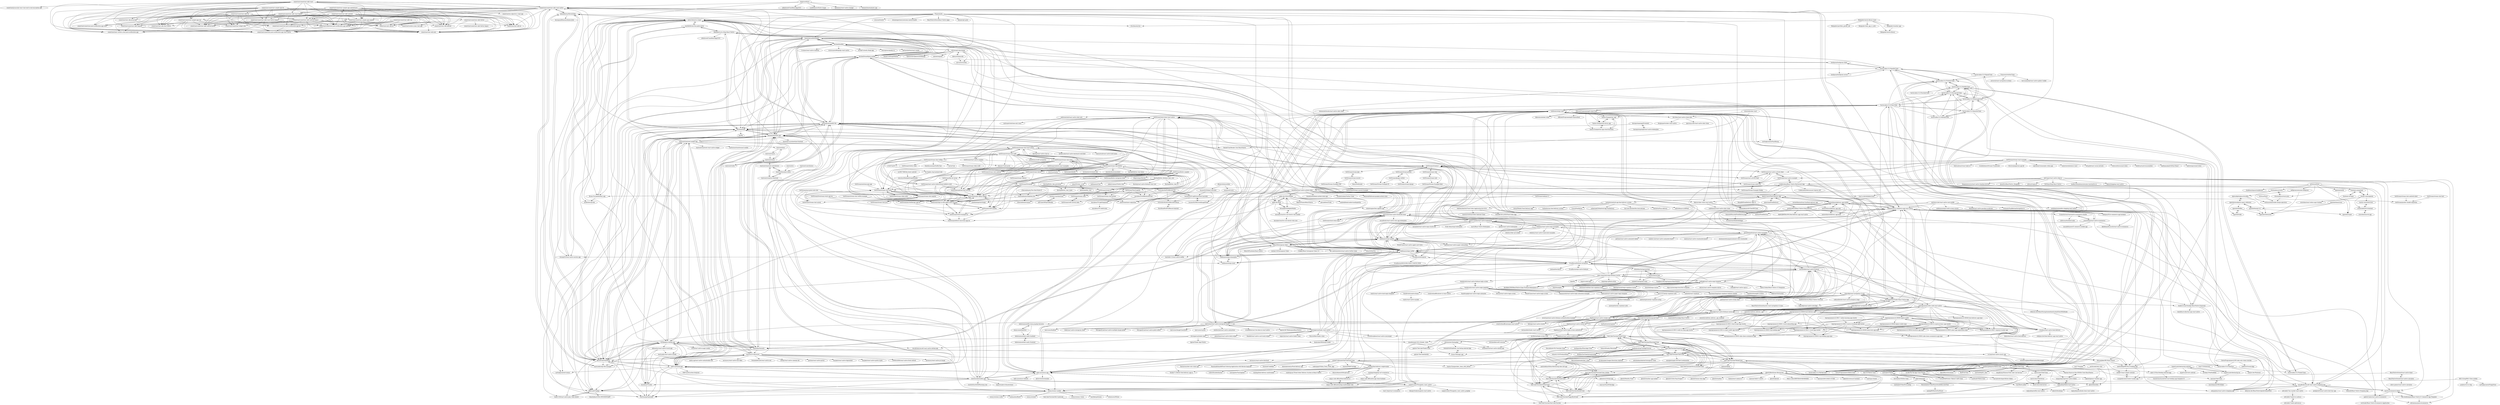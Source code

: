 digraph G {
"cometchat/cometchat-uikit-react" -> "cometchat/cometchat-uikit-react-legacy"
"cometchat/cometchat-uikit-react" -> "cometchat/cometchat-uikit-react-native"
"cometchat/cometchat-uikit-react" -> "cometchat/chat-sdk-javascript"
"cometchat/cometchat-uikit-react" -> "cometchat/cometchat-sample-app-angular"
"cometchat/cometchat-uikit-react" -> "cometchat/cometchat-push-notification-app-react"
"cometchat/cometchat-uikit-react" -> "cometchat/cometchat-uikit-angular"
"cometchat/cometchat-uikit-react" -> "cometchat/cometchat-uikit-react-native-legacy"
"cometchat/cometchat-uikit-react" -> "cometchat/chat-sdk-ionic"
"cometchat/cometchat-uikit-react" -> "cometchat/cometchat-push-notification-app-react-native"
"cometchat/cometchat-uikit-react" -> "cometchat/javascript-react-chat-end-to-end-encryption-app"
"cometchat/cometchat-uikit-react" -> "cometchat/cometchat-push-notification-app-android"
"cometchat/cometchat-uikit-react" -> "cometchat/chat-sdk-android"
"cometchat/cometchat-uikit-react" -> "cometchat/chat-sdk-ios"
"cometchat/cometchat-uikit-react" -> "cometchat/cometchat-uikit-android-legacy"
"cometchat/cometchat-uikit-react" -> "cometchat/cometchat-sample-app-vue"
"SKempin/Lyrics-King-React-Native" -> "murillo94/cine-the-guide-movie"
"SKempin/Lyrics-King-React-Native" -> "infinitered/ChainReactApp2019" ["e"=1]
"SKempin/Lyrics-King-React-Native" -> "Bruno-Furtado/fastbuy-app"
"SKempin/Lyrics-King-React-Native" -> "Illu/moonwalk"
"SKempin/Lyrics-King-React-Native" -> "homielab/audiobookapp"
"GetStream/stream-chat-swift" -> "GetStream/stream-chat-swiftui"
"GetStream/stream-chat-swift" -> "GetStream/stream-chat-react"
"GetStream/stream-chat-swift" -> "GetStream/stream-chat-flutter"
"GetStream/stream-chat-swift" -> "GetStream/stream-chat-react-native"
"GetStream/stream-chat-swift" -> "GetStream/stream-chat-unity"
"GetStream/stream-chat-swift" -> "GetStream/stream-chat-android" ["e"=1]
"GetStream/stream-chat-swift" -> "ekazaev/ChatLayout" ["e"=1]
"GetStream/stream-chat-swift" -> "GetStream/stream-cli"
"GetStream/stream-chat-swift" -> "GetStream/Streamoji"
"GetStream/stream-chat-swift" -> "GetStream/stream-chat-js"
"GetStream/stream-chat-swift" -> "GetStream/build-viking-sample"
"GetStream/stream-chat-swift" -> "GetStream/android-chat-tutorial"
"GetStream/stream-chat-swift" -> "pointfreeco/swift-navigation" ["e"=1]
"GetStream/stream-chat-swift" -> "GetStream/stream-chat-angular"
"GetStream/stream-chat-swift" -> "GetStream/sign-in-with-apple-swift-example"
"GetStream/stream-chat-react" -> "GetStream/stream-chat-react-native"
"GetStream/stream-chat-react" -> "GetStream/stream-chat-js"
"GetStream/stream-chat-react" -> "GetStream/stream-chat-swift"
"GetStream/stream-chat-react" -> "GetStream/stream-chat-flutter"
"GetStream/stream-chat-react" -> "GetStream/stream-chat-unity"
"GetStream/stream-chat-react" -> "GetStream/stream-chat-angular"
"GetStream/stream-chat-react" -> "GetStream/stream-chat-android" ["e"=1]
"GetStream/stream-chat-react" -> "GetStream/android-chat-tutorial"
"GetStream/stream-chat-react" -> "GetStream/sign-in-with-apple-swift-example"
"GetStream/stream-chat-react" -> "GetStream/build-viking-sample"
"GetStream/stream-chat-react" -> "GetStream/swift-lambda"
"GetStream/stream-chat-react" -> "GetStream/Streamoji"
"GetStream/stream-chat-react" -> "GetStream/slack-clone-react-native"
"GetStream/stream-chat-react" -> "GetStream/website-react-examples"
"GetStream/stream-chat-react" -> "GetStream/stream-js"
"wataru-maeda/react-native-boilerplate" -> "mcnamee/react-native-expo-starter-kit"
"wataru-maeda/react-native-boilerplate" -> "Vivify-Ideas/expo-boilerplate"
"wataru-maeda/react-native-boilerplate" -> "ixartz/React-Native-Boilerplate" ["e"=1]
"wataru-maeda/react-native-boilerplate" -> "robinhuy/react-native-expo-examples"
"wataru-maeda/react-native-boilerplate" -> "calebnance/expo-uber"
"wataru-maeda/react-native-boilerplate" -> "anhquan291/e-commerce-app-react-native"
"wataru-maeda/react-native-boilerplate" -> "iamvucms/react-native-facebook-clone"
"wataru-maeda/react-native-boilerplate" -> "codingki/react-native-expo-template"
"wataru-maeda/react-native-boilerplate" -> "ipeedy/react-native-boilerplate"
"wataru-maeda/react-native-boilerplate" -> "calebnance/expo-spotify"
"wataru-maeda/react-native-boilerplate" -> "calebnance/expo-netflix"
"Codebrahma/React-Native-Restaurant-App" -> "Codebrahma/Restaurant-Express-API"
"Codebrahma/React-Native-Restaurant-App" -> "myntra/ecommerce-demo"
"Codebrahma/React-Native-Restaurant-App" -> "sivadass/react-native-food-delivery"
"Codebrahma/React-Native-Restaurant-App" -> "moiseshilario/delivery-app-mobile"
"Codebrahma/React-Native-Restaurant-App" -> "anhquan291/e-commerce-app-react-native"
"Codebrahma/React-Native-Restaurant-App" -> "recraftrelic/recraft-react-native-shopping-app"
"Codebrahma/React-Native-Restaurant-App" -> "steniowagner/bon-appetit-app" ["e"=1]
"Codebrahma/React-Native-Restaurant-App" -> "GetStream/react-native-example"
"Codebrahma/React-Native-Restaurant-App" -> "apiko-dev/Perfi"
"Codebrahma/React-Native-Restaurant-App" -> "AndroConsis/Food-Delivery-App"
"Codebrahma/React-Native-Restaurant-App" -> "calebnance/expo-uber"
"Codebrahma/React-Native-Restaurant-App" -> "imandyie/react-native-airbnb-clone"
"stevenpersia/tinder-react-native" -> "stevenpersia/tinder-expo"
"stevenpersia/tinder-react-native" -> "imandyie/react-native-airbnb-clone"
"stevenpersia/tinder-react-native" -> "alexbrillant/react-native-deck-swiper" ["e"=1]
"stevenpersia/tinder-react-native" -> "lhandel/react-native-card-stack-swiper" ["e"=1]
"stevenpersia/tinder-react-native" -> "SimCoderYoutube/TinderClone"
"stevenpersia/tinder-react-native" -> "deadcoder0904/expo-tinder"
"stevenpersia/tinder-react-native" -> "calebnance/expo-uber"
"stevenpersia/tinder-react-native" -> "calebnance/expo-spotify"
"stevenpersia/tinder-react-native" -> "iamvucms/react-native-instagram-clone"
"stevenpersia/tinder-react-native" -> "catalinmiron/react-native-dating-app" ["e"=1]
"stevenpersia/tinder-react-native" -> "ozgurchn/react-native-tinder-clone"
"stevenpersia/tinder-react-native" -> "MarcinMiler/tinder-clone"
"stevenpersia/tinder-react-native" -> "victorkvarghese/react-native-messenger" ["e"=1]
"stevenpersia/tinder-react-native" -> "EvanBacon/firebase-instagram"
"stevenpersia/tinder-react-native" -> "calebnance/expo-netflix"
"YajanaRao/Serenity" -> "martymfly/expo-file-manager"
"YajanaRao/Serenity" -> "farshed/SoundSpice-mobile"
"YajanaRao/Serenity" -> "GSTJ/pegava-dating-app"
"YajanaRao/Serenity" -> "calebnance/expo-spotify"
"YajanaRao/Serenity" -> "heylinda/heylinda-app"
"YajanaRao/Serenity" -> "homielab/audiobookapp"
"YajanaRao/Serenity" -> "osamaqarem/spotify-lite"
"YajanaRao/Serenity" -> "mrousavy/Colorwaver"
"YajanaRao/Serenity" -> "m-inan/react-native-music-app"
"cometchat/cometchat-sample-app-android-java" -> "cometchat/cometchat-uikit-android-legacy"
"cometchat/cometchat-sample-app-android-java" -> "cometchat/cometchat-push-notification-app-android"
"cometchat/cometchat-sample-app-android-java" -> "cometchat/cometchat-uikit-angular"
"cometchat/cometchat-sample-app-android-java" -> "cometchat/chat-sdk-ionic"
"cometchat/cometchat-sample-app-android-java" -> "cometchat/cometchat-push-notification-app-react-native"
"cometchat/cometchat-sample-app-android-java" -> "cometchat/cometchat-uikit-react-legacy"
"cometchat/cometchat-sample-app-android-java" -> "cometchat/cometchat-uikit-android"
"cometchat/cometchat-sample-app-android-java" -> "cometchat/chat-sdk-android"
"cometchat/cometchat-sample-app-android-java" -> "cometchat/chat-sdk-ios"
"cometchat/cometchat-sample-app-android-java" -> "cometchat/cometchat-sample-app-angular"
"cometchat/cometchat-sample-app-android-java" -> "cometchat/ionic-cordova-chat-push-notification-app"
"cometchat/cometchat-sample-app-android-java" -> "cometchat/calls-sdk-ios"
"cometchat/cometchat-sample-app-android-java" -> "cometchat/cometchat-uikit-android-kotlin"
"cometchat/cometchat-sample-app-android-java" -> "cometchat/cometchat-widget-web"
"cometchat/cometchat-sample-app-android-java" -> "cometchat/cordova-ionic-chat-app"
"SimCoderYoutube/WhatsAppClone" -> "SimCoderYoutube/SnapchatClone"
"SimCoderYoutube/WhatsAppClone" -> "SimCoderYoutube/TinderClone"
"SimCoderYoutube/WhatsAppClone" -> "SimCoderYoutube/NovaLauncherClone"
"SimCoderYoutube/WhatsAppClone" -> "SimCoderYoutube/twitterClone"
"SimCoderYoutube/WhatsAppClone" -> "SimCoderYoutube/YoutubeClone"
"SimCoderYoutube/WhatsAppClone" -> "SimCoderYoutube/AirbnbClone"
"SimCoderYoutube/WhatsAppClone" -> "SimCoderYoutube/UberClone"
"SimCoderYoutube/WhatsAppClone" -> "markpairdha/WhatsApp-Clone" ["e"=1]
"SimCoderYoutube/WhatsAppClone" -> "SimCoderYoutube/InstagramClone"
"SimCoderYoutube/WhatsAppClone" -> "SimCoderYoutube/TiktokClone"
"SimCoderYoutube/WhatsAppClone" -> "SaharshPandey/Messenger" ["e"=1]
"SimCoderYoutube/WhatsAppClone" -> "majlindavdylaj/ChatAppTutorial"
"SimCoderYoutube/WhatsAppClone" -> "SimCoderYoutube/FlappyBirdClone"
"SimCoderYoutube/WhatsAppClone" -> "SimCoderYoutube/YoutubeClone_docker"
"SimCoderYoutube/WhatsAppClone" -> "thecodeholic/Yii2-Youtube-Clone" ["e"=1]
"saranshbansal/react-fastfood-delivery-app" -> "moiseshilario/delivery-app-web"
"ilahi123/Taxi-Booking-Android-App" -> "vincentchacha/android-taxi-booking-app-template-UI"
"mcofie/Tik-Tok-App-Clone-Flutter" -> "X-SLAYER/Flutter-Tiktok-UI-API-Clone"
"mcofie/Tik-Tok-App-Clone-Flutter" -> "yawboafo/Tiktok-clone"
"mcofie/Tik-Tok-App-Clone-Flutter" -> "salvadordeveloper/flutter-tiktok" ["e"=1]
"dopebase/react-native-starter-kit" -> "instamobile/react-native-firebase"
"dopebase/react-native-starter-kit" -> "dopebase/react-native-recipes-app"
"dopebase/react-native-starter-kit" -> "dopebase/react-native-walkthrough"
"dopebase/react-native-starter-kit" -> "instamobile/tinder-react-native"
"dopebase/react-native-starter-kit" -> "victorkvarghese/react-native-messenger" ["e"=1]
"dopebase/react-native-starter-kit" -> "dopebase/react-native-login-screen-android-ios"
"dopebase/react-native-starter-kit" -> "sivadass/react-native-food-delivery"
"dopebase/react-native-starter-kit" -> "recraftrelic/recraft-react-native-shopping-app"
"dopebase/react-native-starter-kit" -> "calebnance/expo-netflix"
"imandyie/react-native-airbnb-clone" -> "mariodev12/react-native-netflix" ["e"=1]
"imandyie/react-native-airbnb-clone" -> "benawad/fullstack-graphql-airbnb-clone" ["e"=1]
"imandyie/react-native-airbnb-clone" -> "stevenpersia/tinder-react-native"
"imandyie/react-native-airbnb-clone" -> "imandyie/backend-airbnb-clone-app"
"imandyie/react-native-airbnb-clone" -> "steniowagner/bon-appetit-app" ["e"=1]
"imandyie/react-native-airbnb-clone" -> "calebnance/expo-uber"
"imandyie/react-native-airbnb-clone" -> "GetStream/slack-clone-react-native"
"imandyie/react-native-airbnb-clone" -> "Codebrahma/React-Native-Restaurant-App"
"imandyie/react-native-airbnb-clone" -> "praneetrohida/Twitter-Clone" ["e"=1]
"imandyie/react-native-airbnb-clone" -> "apiko-dev/Perfi"
"imandyie/react-native-airbnb-clone" -> "AndroConsis/Food-Delivery-App"
"imandyie/react-native-airbnb-clone" -> "osamaqarem/spotify-lite"
"imandyie/react-native-airbnb-clone" -> "react-ui-kit/dribbble2react" ["e"=1]
"imandyie/react-native-airbnb-clone" -> "apiko-dev/GitterMobile"
"imandyie/react-native-airbnb-clone" -> "Bruno-Furtado/fastbuy-app"
"IramML/UberClone" -> "AnupKumarPanwar/Uber-Like-Cab-Service"
"IramML/UberClone" -> "SimCoderYoutube/UberClone"
"IramML/UberClone" -> "RedFish/Uber"
"IramML/UberClone" -> "AkashBhave/locomoto"
"IramML/UberClone" -> "ilahi123/Taxi-Booking-Android-App"
"IramML/UberClone" -> "david-zhou/UberClone"
"IramML/UberClone" -> "iamSahdeep/fu_uber" ["e"=1]
"IramML/UberClone" -> "mariain/UberClone"
"GetStream/stream-chat-react-native" -> "GetStream/stream-chat-react"
"GetStream/stream-chat-react-native" -> "GetStream/stream-chat-flutter"
"GetStream/stream-chat-react-native" -> "GetStream/stream-chat-swift"
"GetStream/stream-chat-react-native" -> "GetStream/stream-chat-js"
"GetStream/stream-chat-react-native" -> "GetStream/react-native-bidirectional-infinite-scroll"
"GetStream/stream-chat-react-native" -> "GetStream/stream-chat-unity"
"GetStream/stream-chat-react-native" -> "GetStream/slack-clone-react-native"
"GetStream/stream-chat-react-native" -> "GetStream/react-native-samples"
"GetStream/stream-chat-react-native" -> "flyerhq/react-native-chat-ui" ["e"=1]
"GetStream/stream-chat-react-native" -> "kirillzyusko/react-native-keyboard-controller" ["e"=1]
"GetStream/stream-chat-react-native" -> "GetStream/stream-chat-android" ["e"=1]
"GetStream/stream-chat-react-native" -> "GetStream/build-viking-sample"
"GetStream/stream-chat-react-native" -> "enesozturk/react-native-hold-menu" ["e"=1]
"GetStream/stream-chat-react-native" -> "GetStream/flat-list-mvcp"
"GetStream/stream-chat-react-native" -> "GetStream/android-chat-tutorial"
"calebnance/expo-netflix" -> "calebnance/expo-spotify"
"calebnance/expo-netflix" -> "calebnance/expo-uber"
"calebnance/expo-netflix" -> "calebnance/expo-disneyplus"
"calebnance/expo-netflix" -> "calebnance/expo-slack"
"calebnance/expo-netflix" -> "iamvucms/react-native-facebook-clone"
"calebnance/expo-netflix" -> "EvanBacon/firebase-instagram"
"calebnance/expo-netflix" -> "EvanBacon/Instagram"
"calebnance/expo-netflix" -> "anhquan291/e-commerce-app-react-native"
"calebnance/expo-netflix" -> "mariodev12/react-native-netflix" ["e"=1]
"calebnance/expo-netflix" -> "azhavrid/movie-swiper"
"calebnance/expo-netflix" -> "GetStream/slack-clone-react-native"
"calebnance/expo-netflix" -> "osamaqarem/spotify-lite"
"calebnance/expo-netflix" -> "brunojs02/react-native-movies-app"
"calebnance/expo-uber" -> "calebnance/expo-spotify"
"calebnance/expo-uber" -> "calebnance/expo-netflix"
"calebnance/expo-uber" -> "calebnance/expo-disneyplus"
"calebnance/expo-uber" -> "calebnance/expo-slack"
"calebnance/expo-uber" -> "devrdias/react-native-clone-uber"
"calebnance/expo-uber" -> "leaderruvuna/TaxiApp-ReactNative-ExpressJs"
"calebnance/expo-uber" -> "Savinvadim1312/UberClone"
"calebnance/expo-uber" -> "iamvucms/react-native-facebook-clone"
"calebnance/expo-uber" -> "hkxicor/uber-clone-react-native"
"calebnance/expo-uber" -> "anhquan291/e-commerce-app-react-native"
"calebnance/expo-uber" -> "EvanBacon/firebase-instagram"
"calebnance/expo-uber" -> "Doha26/Instagram-clone"
"calebnance/expo-uber" -> "GetStream/slack-clone-react-native"
"calebnance/expo-uber" -> "itzpradip/Food-Finder-React-Native-App"
"calebnance/expo-uber" -> "andresmichel/react-native-uber-eats"
"calebnance/expo-spotify" -> "calebnance/expo-netflix"
"calebnance/expo-spotify" -> "calebnance/expo-uber"
"calebnance/expo-spotify" -> "calebnance/expo-disneyplus"
"calebnance/expo-spotify" -> "calebnance/expo-slack"
"calebnance/expo-spotify" -> "osamaqarem/spotify-lite"
"calebnance/expo-spotify" -> "iamvucms/react-native-facebook-clone"
"calebnance/expo-spotify" -> "EvanBacon/Instagram"
"calebnance/expo-spotify" -> "YajanaRao/Serenity"
"calebnance/expo-spotify" -> "m-inan/react-native-music-app"
"calebnance/expo-spotify" -> "Doha26/Instagram-clone"
"calebnance/expo-spotify" -> "anhquan291/e-commerce-app-react-native"
"calebnance/expo-spotify" -> "GetStream/slack-clone-react-native"
"calebnance/expo-spotify" -> "WrathChaos/react-native-apple-card-views" ["e"=1]
"calebnance/expo-spotify" -> "gorhom/react-native-paper-onboarding" ["e"=1]
"calebnance/expo-spotify" -> "Savinvadim1312/SpotifyClone"
"dopebase/react-native-walkthrough" -> "instamobile/swift-tutorials"
"tomekvenits/react-native-login-template" -> "tomekvenits/react-native-firebase-login-screen"
"tomekvenits/react-native-login-template" -> "dwicao/react-native-login-screen" ["e"=1]
"tomekvenits/react-native-login-template" -> "venits/react-native-dark-login-template"
"tomekvenits/react-native-login-template" -> "WrathChaos/react-native-login-screen" ["e"=1]
"tomekvenits/react-native-login-template" -> "itzpradip/react-navigation-v5-mix"
"tomekvenits/react-native-login-template" -> "mmazzarolo/react-native-login-animation-example" ["e"=1]
"tomekvenits/react-native-login-template" -> "callstack/react-native-paper-login-template"
"tomekvenits/react-native-login-template" -> "tomekvenits/native-forms"
"tomekvenits/react-native-login-template" -> "creativetimofficial/now-ui-react-native" ["e"=1]
"tomekvenits/react-native-login-template" -> "thanhtungdp/react-native-login-animated" ["e"=1]
"tomekvenits/react-native-login-template" -> "creativetimofficial/argon-react-native" ["e"=1]
"cometchat/cometchat-uikit-android" -> "cometchat/cometchat-uikit-android-legacy"
"cometchat/cometchat-uikit-android" -> "cometchat/cometchat-uikit-android-kotlin"
"cometchat/cometchat-uikit-android" -> "cometchat/chat-sdk-android"
"cometchat/cometchat-uikit-android" -> "cometchat/chat-sdk-ios"
"cometchat/cometchat-uikit-android" -> "cometchat/cometchat-sample-app-android-java"
"cometchat/cometchat-uikit-android" -> "cometchat/chat-sdk-ionic"
"cometchat/cometchat-uikit-android" -> "cometchat/cometchat-push-notification-app-react-native"
"cometchat/cometchat-uikit-android" -> "cometchat/cometchat-push-notification-app-android"
"cometchat/cometchat-uikit-android" -> "cometchat/cometchat-uikit-flutter"
"cometchat/cometchat-uikit-android" -> "cometchat/cometchat-sample-app-angular"
"cometchat/cometchat-uikit-android" -> "cometchat/cometchat-sample-app-vue"
"cometchat/cometchat-uikit-android" -> "cometchat/calls-sdk-ios"
"cometchat/cometchat-uikit-android" -> "cometchat/cometchat-widget-web"
"cometchat/cometchat-uikit-android" -> "cometchat/chat-sdk-react-native"
"cometchat/cometchat-uikit-android" -> "cometchat/cometchat-push-notification-app-ios"
"dopebase/react-native-recipes-app" -> "dopebase/react-native-starter-kit"
"dopebase/react-native-recipes-app" -> "cometchat/cometchat-uikit-react-native"
"dopebase/react-native-recipes-app" -> "anhquan291/e-commerce-app-react-native"
"dopebase/react-native-recipes-app" -> "BernStrom/YumMeals"
"dopebase/react-native-recipes-app" -> "itzpradip/react-native-firebase-social-app"
"dopebase/react-native-recipes-app" -> "instamobile/react-native-firebase"
"dopebase/react-native-recipes-app" -> "flatlogic/react-native-starter" ["e"=1]
"dopebase/react-native-recipes-app" -> "heylinda/heylinda-app"
"dopebase/react-native-recipes-app" -> "itzpradip/Food-Finder-React-Native-App"
"dopebase/react-native-recipes-app" -> "andresfelipe9619/car-booking-app"
"dopebase/react-native-recipes-app" -> "dopebase/react-native-walkthrough"
"dopebase/react-native-recipes-app" -> "instamobile/tinder-react-native"
"dopebase/react-native-recipes-app" -> "dopebase/react-native-login-screen-android-ios"
"dopebase/react-native-recipes-app" -> "calebnance/expo-uber"
"dopebase/react-native-recipes-app" -> "creativetimofficial/argon-react-native" ["e"=1]
"EvanBacon/firebase-instagram" -> "EvanBacon/Instagram"
"EvanBacon/firebase-instagram" -> "saitoxu/InstaClone"
"EvanBacon/firebase-instagram" -> "EvanBacon/expo-native-firebase"
"EvanBacon/firebase-instagram" -> "calebnance/expo-uber"
"EvanBacon/firebase-instagram" -> "calebnance/expo-netflix"
"EvanBacon/firebase-instagram" -> "deadcoder0904/expo-tinder"
"EvanBacon/firebase-instagram" -> "calebnance/expo-spotify"
"EvanBacon/firebase-instagram" -> "GetStream/react-native-activity-feed"
"EvanBacon/firebase-instagram" -> "iamvucms/react-native-instagram-clone"
"EvanBacon/firebase-instagram" -> "SKempin/Lyrics-King-React-Native"
"EvanBacon/firebase-instagram" -> "jamland/instabyte"
"EvanBacon/firebase-instagram" -> "instamobile/react-native-firebase"
"EvanBacon/firebase-instagram" -> "catalinmiron/react-native-dating-app" ["e"=1]
"EvanBacon/firebase-instagram" -> "iamvucms/react-native-facebook-clone"
"EvanBacon/firebase-instagram" -> "holasebas/instagramclone"
"GetStream/react-native-activity-feed" -> "GetStream/react-activity-feed"
"GetStream/react-native-activity-feed" -> "GetStream/react-native-example"
"GetStream/react-native-activity-feed" -> "GetStream/stream-node-orm"
"GetStream/react-native-activity-feed" -> "GetStream/stream-js"
"plutonicdev/DatingApp" -> "gabriel-TheCode/TinderClone"
"plutonicdev/DatingApp" -> "bruno78/minglr-app"
"plutonicdev/DatingApp" -> "catalinmiron/react-native-dating-app" ["e"=1]
"plutonicdev/DatingApp" -> "Stellali926/PinkMoon--An-Dating-Android-App"
"plutonicdev/DatingApp" -> "SimCoderYoutube/TinderClone"
"shootismoke/mobile-app" -> "NMF-earth/nmf-app"
"shootismoke/mobile-app" -> "hello-nyxo/nyxo-app"
"shootismoke/mobile-app" -> "heylinda/heylinda-app"
"shootismoke/mobile-app" -> "ecency/ecency-mobile"
"shootismoke/mobile-app" -> "etasdemir/Trackie"
"shootismoke/mobile-app" -> "rosslh/IsEarthStillWarming.com" ["e"=1]
"shootismoke/mobile-app" -> "azhavrid/movie-swiper"
"shootismoke/mobile-app" -> "BernStrom/YumMeals"
"shootismoke/mobile-app" -> "sanjeevyadavIT/magento_react_native"
"shootismoke/mobile-app" -> "Illu/moonwalk"
"shootismoke/mobile-app" -> "osamaqarem/spotify-lite"
"shootismoke/mobile-app" -> "impactmakers/climatechoice" ["e"=1]
"shootismoke/mobile-app" -> "EarlGeorge/timetable"
"shootismoke/mobile-app" -> "homielab/audiobookapp"
"shootismoke/mobile-app" -> "bastiRe/eLadder"
"atef-najar/react-native-shop-ui" -> "catalinmiron/mobile-shopping-react-native" ["e"=1]
"atef-najar/react-native-shop-ui" -> "pro-shubhamjain/React-Native-E-Commerce-App-Template"
"atef-najar/react-native-shop-ui" -> "imandyie/react-native-airbnb-clone"
"atef-najar/react-native-shop-ui" -> "adrianomarquess/ecommerce"
"atef-najar/react-native-shop-ui" -> "bigsui/shopping-react-native" ["e"=1]
"atef-najar/react-native-shop-ui" -> "Codebrahma/React-Native-Restaurant-App"
"atef-najar/react-native-shop-ui" -> "EvanBacon/firebase-instagram"
"atef-najar/react-native-shop-ui" -> "thegamenicorus/react-native-timeline-listview" ["e"=1]
"atef-najar/react-native-shop-ui" -> "react-ui-kit/dribbble2react" ["e"=1]
"atef-najar/react-native-shop-ui" -> "JasonStu/ReactNative_Shopping" ["e"=1]
"atef-najar/react-native-shop-ui" -> "alidcast/rogue.js" ["e"=1]
"atef-najar/react-native-shop-ui" -> "recraftrelic/recraft-react-native-shopping-app"
"atef-najar/react-native-shop-ui" -> "myntra/ecommerce-demo"
"atef-najar/react-native-shop-ui" -> "EleTeam/Shop-React-Native" ["e"=1]
"atef-najar/react-native-shop-ui" -> "madhavanmalolan/awesome-reactnative-ui" ["e"=1]
"nattatorn-dev/react-native-user-profile" -> "catalinmiron/mobile-shopping-react-native" ["e"=1]
"nattatorn-dev/react-native-user-profile" -> "calebnance/expo-netflix"
"nattatorn-dev/react-native-user-profile" -> "calebnance/expo-multi-screen-starter"
"nattatorn-dev/react-native-user-profile" -> "Monte9/react-native-parallax-scrollview" ["e"=1]
"nattatorn-dev/react-native-user-profile" -> "dopebase/react-native-login-screen-android-ios"
"nattatorn-dev/react-native-user-profile" -> "anhquan291/e-commerce-app-react-native"
"nattatorn-dev/react-native-user-profile" -> "amandeepmittal/react-native-examples"
"nattatorn-dev/react-native-user-profile" -> "10clouds/FluidBottomNavigation-rn" ["e"=1]
"majlindavdylaj/ChatAppTutorial" -> "KODDevYouTube/InstagramApp"
"majlindavdylaj/ChatAppTutorial" -> "rishavk1102/FirebaseDemo"
"TernopilJS/AskApikoMobile" -> "kuralabs/reactive-core-doctor-who-mobile"
"TernopilJS/AskApikoMobile" -> "apiko-dev/GitterMobile"
"TernopilJS/AskApikoMobile" -> "apiko-dev/Perfi"
"calebnance/expo-slack" -> "calebnance/expo-disneyplus"
"andresfelipe9619/car-booking-app" -> "neelk07/react-simple-calendar"
"andresfelipe9619/car-booking-app" -> "ryanpedersen42/water-tracker-app"
"Santos-Enoque/taxi_app" -> "Santos-Enoque/taxi-driver-app"
"Santos-Enoque/taxi_app" -> "Santos-Enoque/taxi-app-cloud-functions"
"GetStream/react-native-example" -> "GetStream/react-native-activity-feed"
"GetStream/react-native-example" -> "Codebrahma/React-Native-Restaurant-App"
"GetStream/react-native-example" -> "GetStream/stream-node-orm"
"GetStream/stream-chat-js" -> "GetStream/build-viking-sample"
"GetStream/stream-chat-js" -> "GetStream/stream-chat-react"
"GetStream/stream-chat-js" -> "GetStream/stream-chat-unity"
"GetStream/stream-chat-js" -> "GetStream/layer-migration"
"GetStream/stream-chat-js" -> "GetStream/stream-chat-python"
"GetStream/stream-chat-js" -> "GetStream/sign-in-with-apple-swift-example"
"GetStream/stream-chat-js" -> "GetStream/stream-cli"
"GetStream/stream-chat-js" -> "GetStream/stream-swift"
"GetStream/stream-chat-js" -> "GetStream/swift-lambda"
"GetStream/stream-chat-js" -> "GetStream/swift-activity-feed"
"GetStream/stream-chat-js" -> "GetStream/flat-list-mvcp"
"GetStream/stream-chat-js" -> "GetStream/stream-chat-react-native"
"GetStream/stream-chat-js" -> "GetStream/stream-js"
"GetStream/stream-chat-js" -> "GetStream/android-chat-tutorial"
"GetStream/stream-chat-js" -> "GetStream/stream-video-js"
"Flaque/quirk" -> "Illu/moonwalk"
"Flaque/quirk" -> "heylinda/heylinda-app"
"Flaque/quirk" -> "azhavrid/movie-swiper"
"Flaque/quirk" -> "NMF-earth/nmf-app"
"Flaque/quirk" -> "erosson/freecbt"
"Flaque/quirk" -> "dreamingechoes/awesome-mental-health" ["e"=1]
"Flaque/quirk" -> "RocketChat/Rocket.Chat.ReactNative" ["e"=1]
"Flaque/quirk" -> "shootismoke/mobile-app"
"Flaque/quirk" -> "ReactNativeNews/React-Native-Apps" ["e"=1]
"Flaque/quirk" -> "farshed/SoundSpice-mobile"
"Flaque/quirk" -> "homielab/audiobookapp"
"Flaque/quirk" -> "Bruno-Furtado/fastbuy-app"
"Flaque/quirk" -> "gitpoint/git-point" ["e"=1]
"Flaque/quirk" -> "hello-nyxo/nyxo-app"
"Flaque/quirk" -> "calebnance/expo-spotify"
"EvanBacon/Instagram" -> "EvanBacon/firebase-instagram"
"EvanBacon/Instagram" -> "EvanBacon/AWESOME-REACT-NATIVE-WEB" ["e"=1]
"EvanBacon/Instagram" -> "calebnance/expo-spotify"
"cometchat/cometchat-uikit-react-native" -> "cometchat/cometchat-uikit-react-native-legacy"
"cometchat/cometchat-uikit-react-native" -> "andresfelipe9619/car-booking-app"
"cometchat/cometchat-uikit-react-native" -> "BernStrom/YumMeals"
"cometchat/cometchat-uikit-react-native" -> "cometchat/cometchat-uikit-react"
"cometchat/cometchat-uikit-react-native" -> "cometchat/chat-sdk-react-native"
"cometchat/cometchat-uikit-react-native" -> "ahnafalfariza/MoviesDaily"
"cometchat/cometchat-uikit-react-native" -> "cometchat/cometchat-uikit-react-legacy"
"cometchat/cometchat-uikit-react-native" -> "cometchat/cometchat-push-notification-app-react-native"
"cometchat/cometchat-uikit-react-native" -> "anhquan291/e-commerce-app-react-native"
"cometchat/cometchat-uikit-react-native" -> "cometchat/chat-sdk-ionic"
"cometchat/cometchat-uikit-react-native" -> "cometchat/cometchat-push-notification-app-android"
"cometchat/cometchat-uikit-react-native" -> "cometchat/chat-sdk-android"
"cometchat/cometchat-uikit-react-native" -> "cometchat/chat-sdk-ios"
"cometchat/cometchat-uikit-react-native" -> "cometchat/cometchat-sample-app-angular"
"cometchat/cometchat-uikit-react-native" -> "cometchat/cometchat-uikit-android-legacy"
"GetStream/stream-chat-python" -> "GetStream/stream-cli"
"GetStream/stream-chat-python" -> "GetStream/layer-migration"
"pro-shubhamjain/React-Native-E-Commerce-App-Template" -> "adrianomarquess/ecommerce"
"pro-shubhamjain/React-Native-E-Commerce-App-Template" -> "myntra/ecommerce-demo"
"saitoxu/InstaClone" -> "holasebas/instagramclone"
"saitoxu/InstaClone" -> "EvanBacon/firebase-instagram"
"saitoxu/InstaClone" -> "Sunghee2/Myongstagram-ReactNative"
"saitoxu/InstaClone" -> "junlee91/instagram-clone"
"tomekvenits/react-native-firebase-login-screen" -> "venits/react-native-dark-login-template"
"tomekvenits/react-native-firebase-login-screen" -> "tomekvenits/react-native-login-template"
"murillo94/cine-the-guide-movie" -> "brunojs02/react-native-movies-app"
"murillo94/cine-the-guide-movie" -> "azhavrid/movie-swiper"
"murillo94/cine-the-guide-movie" -> "SKempin/Lyrics-King-React-Native"
"azhavrid/movie-swiper" -> "Illu/moonwalk"
"azhavrid/movie-swiper" -> "ahnafalfariza/MoviesDaily"
"azhavrid/movie-swiper" -> "farshed/SoundSpice-mobile"
"azhavrid/movie-swiper" -> "Bruno-Furtado/fastbuy-app"
"azhavrid/movie-swiper" -> "brunojs02/react-native-movies-app"
"azhavrid/movie-swiper" -> "murillo94/cine-the-guide-movie"
"azhavrid/movie-swiper" -> "BernStrom/YumMeals"
"azhavrid/movie-swiper" -> "insiderdev/qrcode"
"azhavrid/movie-swiper" -> "vitordino/movies"
"azhavrid/movie-swiper" -> "sarthakpranesh/Cosmos"
"azhavrid/movie-swiper" -> "osamaqarem/spotify-lite"
"azhavrid/movie-swiper" -> "hello-nyxo/nyxo-app"
"azhavrid/movie-swiper" -> "junedomingo/movieapp" ["e"=1]
"azhavrid/movie-swiper" -> "calebnance/expo-netflix"
"azhavrid/movie-swiper" -> "mariodev12/react-native-netflix" ["e"=1]
"SimCoderYoutube/NovaLauncherClone" -> "SimCoderYoutube/YoutubeClone"
"SimCoderYoutube/NovaLauncherClone" -> "SimCoderYoutube/YoutubeClone_docker"
"SimCoderYoutube/NovaLauncherClone" -> "SimCoderYoutube/twitterClone"
"SimCoderYoutube/NovaLauncherClone" -> "SimCoderYoutube/FlappyBirdClone"
"SimCoderYoutube/NovaLauncherClone" -> "SimCoderYoutube/AirbnbClone"
"SimCoderYoutube/NovaLauncherClone" -> "SimCoderYoutube/SnapchatClone"
"SimCoderYoutube/NovaLauncherClone" -> "SimCoderYoutube/WhatsAppClone"
"SimCoderYoutube/NovaLauncherClone" -> "SimCoderYoutube/SimCoderYoutube"
"fidalgodev/movie-library-react" -> "fidalgodev/weather-app"
"fidalgodev/movie-library-react" -> "fidalgodev/movie-library"
"fidalgodev/movie-library-react" -> "fidalgodev/portfolio_gatsby_old"
"fidalgodev/movie-library-react" -> "fidalgodev/todo_app_w_auth"
"fidalgodev/movie-library-react" -> "vitordino/movies"
"GetStream/stream-cli" -> "GetStream/layer-migration"
"GetStream/stream-cli" -> "GetStream/stream-chat-python"
"GetStream/stream-cli" -> "GetStream/sign-in-with-apple-swift-example"
"GetStream/stream-cli" -> "GetStream/build-viking-sample"
"GetStream/stream-cli" -> "GetStream/stream-swift"
"SimCoderYoutube/SnapchatClone" -> "SimCoderYoutube/TinderClone"
"SimCoderYoutube/SnapchatClone" -> "SimCoderYoutube/WhatsAppClone"
"SimCoderYoutube/SnapchatClone" -> "SimCoderYoutube/YoutubeClone"
"SimCoderYoutube/SnapchatClone" -> "SimCoderYoutube/twitterClone"
"SimCoderYoutube/SnapchatClone" -> "SimCoderYoutube/NovaLauncherClone"
"SimCoderYoutube/SnapchatClone" -> "SimCoderYoutube/AirbnbClone"
"SimCoderYoutube/SnapchatClone" -> "SimCoderYoutube/UberClone"
"SimCoderYoutube/SnapchatClone" -> "SimCoderYoutube/TiktokClone"
"SimCoderYoutube/SnapchatClone" -> "SimCoderYoutube/SimCoderYoutube"
"SimCoderYoutube/SnapchatClone" -> "SimCoderYoutube/YoutubeClone_docker"
"cometchat/cometchat-sample-app-ios" -> "cometchat/cometchat-uikit-ios"
"cometchat/cometchat-sample-app-ios" -> "cometchat/chat-sdk-ios"
"cometchat/cometchat-sample-app-ios" -> "cometchat/ios-objective-c-chat-app"
"cometchat/cometchat-sample-app-ios" -> "cometchat/cometchat-push-notification-app-ios"
"cometchat/cometchat-sample-app-ios" -> "cometchat/chat-sdk-android"
"cometchat/cometchat-sample-app-ios" -> "cometchat/cometchat-uikit-android-legacy"
"cometchat/cometchat-sample-app-ios" -> "cometchat/ionic-cordova-chat-push-notification-app"
"cometchat/cometchat-sample-app-ios" -> "cometchat/chat-sdk-ionic"
"cometchat/cometchat-sample-app-ios" -> "cometchat/cometchat-push-notification-app-react-native"
"cometchat/cometchat-sample-app-ios" -> "cometchat/cometchat-push-notification-app-android"
"cometchat/cometchat-sample-app-ios" -> "cometchat/chat-sdk-react-native"
"cometchat/cometchat-sample-app-ios" -> "cometchat/cometchat-uikit-angular"
"cometchat/cometchat-sample-app-ios" -> "cometchat/cometchat-uikit-react-native-legacy"
"cometchat/cometchat-sample-app-ios" -> "cometchat/cometchat-sample-app-angular"
"cometchat/cometchat-sample-app-ios" -> "cometchat/cometchat-sample-app-vue"
"neelk07/react-simple-calendar" -> "ryanpedersen42/water-tracker-app"
"moiseshilario/delivery-app-mobile" -> "moiseshilario/delivery-app-back"
"moiseshilario/delivery-app-mobile" -> "moiseshilario/delivery-app-web"
"moiseshilario/delivery-app-mobile" -> "anchetaWern/React-Native-Food-Delivery"
"moiseshilario/delivery-app-mobile" -> "sivadass/react-native-food-delivery"
"moiseshilario/delivery-app-mobile" -> "AndroConsis/Food-Delivery-App"
"moiseshilario/delivery-app-mobile" -> "solygambas/react-native-shopping-app"
"moiseshilario/delivery-app-mobile" -> "anhquan291/e-commerce-app-react-native"
"moiseshilario/delivery-app-mobile" -> "Ocraniawan/ArkafoodelApps"
"moiseshilario/delivery-app-mobile" -> "recraftrelic/recraft-react-native-shopping-app"
"moiseshilario/delivery-app-mobile" -> "SimonielMusyoki/FoodDeliveryApp"
"m-inan/react-native-music-app" -> "calebnance/expo-spotify"
"m-inan/react-native-music-app" -> "YajanaRao/Serenity"
"m-inan/react-native-music-app" -> "ShivamJoker/RN-Music-Player"
"m-inan/react-native-music-app" -> "victorkvarghese/WatermelonMessenger" ["e"=1]
"bruno78/minglr-app" -> "Stellali926/PinkMoon--An-Dating-Android-App"
"sanjeevyadavIT/magento_react_native" -> "dimaportenko/magento-react-native" ["e"=1]
"sanjeevyadavIT/magento_react_native" -> "pro-shubhamjain/React-Native-E-Commerce-App-Template"
"sanjeevyadavIT/magento_react_native" -> "llRizvanll/CliqApp"
"sanjeevyadavIT/magento_react_native" -> "sanjeevyadavIT/magento_react_native_graphql"
"sanjeevyadavIT/magento_react_native" -> "hello-nyxo/nyxo-app"
"sanjeevyadavIT/magento_react_native" -> "anhquan291/e-commerce-app-react-native"
"sanjeevyadavIT/magento_react_native" -> "ecency/ecency-mobile"
"sanjeevyadavIT/magento_react_native" -> "react-shop/react-ecommerce" ["e"=1]
"sanjeevyadavIT/magento_react_native" -> "salomaoluiz/BuyIt"
"sean7218/ubereats" -> "hypertrack/ridesharing-ios"
"EvanBacon/expo-native-firebase" -> "EvanBacon/firebase-instagram"
"ReactNativeSchool/react-native-calculator" -> "ReactNativeSchool/react-native-timer"
"ReactNativeSchool/react-native-calculator" -> "oliver-gomes/react-native-calculator"
"homielab/audiobookapp" -> "farshed/SoundSpice-mobile"
"homielab/audiobookapp" -> "hooligram/hooligram-client"
"homielab/audiobookapp" -> "Savinvadim1312/SpotifyClone"
"homielab/audiobookapp" -> "YajanaRao/Serenity"
"homielab/audiobookapp" -> "sarthakpranesh/PlantRecog"
"homielab/audiobookapp" -> "SKempin/Lyrics-King-React-Native"
"homielab/audiobookapp" -> "ecency/ecency-mobile"
"homielab/audiobookapp" -> "farshed/duofolio"
"homielab/audiobookapp" -> "brunojs02/react-native-movies-app"
"homielab/audiobookapp" -> "Illu/moonwalk"
"homielab/audiobookapp" -> "EarlGeorge/timetable"
"homielab/audiobookapp" -> "osamaqarem/spotify-lite"
"homielab/audiobookapp" -> "heylinda/heylinda-app"
"brunojs02/react-native-movies-app" -> "murillo94/cine-the-guide-movie"
"dopebase/react-native-login-screen-android-ios" -> "dopebase/react-native-walkthrough"
"dopebase/react-native-login-screen-android-ios" -> "mrcflorian/login-screen-swift"
"Illu/moonwalk" -> "azhavrid/movie-swiper"
"Illu/moonwalk" -> "EarlGeorge/timetable"
"Illu/moonwalk" -> "NMF-earth/nmf-app"
"Illu/moonwalk" -> "hello-nyxo/nyxo-app"
"Illu/moonwalk" -> "heylinda/heylinda-app"
"Illu/moonwalk" -> "Illu/Pix"
"Illu/moonwalk" -> "osamaqarem/spotify-lite"
"Illu/moonwalk" -> "SKempin/Lyrics-King-React-Native"
"Illu/moonwalk" -> "BernStrom/YumMeals"
"lukchen/Android-Food-Order-Application-for-6150" -> "maxmacstn/EasyOrder-Android-Client"
"lukchen/Android-Food-Order-Application-for-6150" -> "ruhulidb-R33-J2EE/Food-Order-App"
"GetStream/stream-chat-angular" -> "GetStream/stream-chat-unreal"
"GetStream/stream-chat-angular" -> "GetStream/stream-chat-unity"
"GetStream/stream-chat-angular" -> "GetStream/stream-chat-java"
"frontend-ce/meetups" -> "frontend-ce/vagas"
"frontend-ce/meetups" -> "reactjs-ceara/agenda"
"airform/airform" -> "cjpatoilo/initify"
"airform/airform" -> "cjpatoilo/rasper"
"airform/airform" -> "GetStream/TinyGraphQL"
"airform/airform" -> "chalkboardspace/chalkboard"
"airform/airform" -> "reactjs-ceara/agenda"
"airform/airform" -> "vitormalencar/sourc"
"airform/airform" -> "vitormalencar/wave-pwa"
"airform/airform" -> "milligram/awesome-milligram"
"airform/airform" -> "frontend-ce/meetups"
"hypertrack/ridesharing-android" -> "hypertrack/ridesharing-ios"
"hypertrack/ridesharing-android" -> "AnupKumarPanwar/Uber-Like-Cab-Service"
"hypertrack/ridesharing-android" -> "ilahi123/Taxi-Booking-Android-App"
"hypertrack/ridesharing-android" -> "lovdeep7/PubNubRide"
"hypertrack/ridesharing-android" -> "hypertrack/visits-android"
"ReactNativeSchool/react-native-timer" -> "ReactNativeSchool/react-native-calculator"
"ReactNativeSchool/react-native-timer" -> "ryanpedersen42/water-tracker-app"
"cometchat/cometchat-push-notification-app-ios" -> "cometchat/chat-sdk-ionic"
"cometchat/cometchat-push-notification-app-ios" -> "cometchat/cometchat-push-notification-app-react-native"
"andresmichel/react-native-uber-eats" -> "santospatrick/clone-eats-react"
"devrdias/react-native-clone-uber" -> "douglasporto/uber-react-native"
"devrdias/react-native-clone-uber" -> "calebnance/expo-uber"
"devrdias/react-native-clone-uber" -> "hkxicor/uber-clone-react-native"
"devrdias/react-native-clone-uber" -> "igorsouza-dev/react-native-uber-clone"
"leaderruvuna/TaxiApp-ReactNative-ExpressJs" -> "danielbcarvalho/taxi-app-react-native"
"leaderruvuna/TaxiApp-ReactNative-ExpressJs" -> "calebnance/expo-uber"
"leaderruvuna/TaxiApp-ReactNative-ExpressJs" -> "solygambas/react-native-shopping-app"
"leaderruvuna/TaxiApp-ReactNative-ExpressJs" -> "recraftrelic/recraft-react-native-shopping-app"
"myntra/ecommerce-demo" -> "adrianomarquess/ecommerce"
"myntra/ecommerce-demo" -> "recraftrelic/recraft-react-native-shopping-app"
"myntra/ecommerce-demo" -> "gabriel-hahn/react-native-ecommerce"
"myntra/ecommerce-demo" -> "pro-shubhamjain/React-Native-E-Commerce-App-Template"
"hypertrack/ridesharing-ios" -> "hypertrack/ridesharing-android"
"hypertrack/ridesharing-ios" -> "mariain/UberClone"
"sivadass/react-native-food-delivery" -> "fabnicolas/react-native-food-delivery"
"sivadass/react-native-food-delivery" -> "AndroConsis/Food-Delivery-App"
"sivadass/react-native-food-delivery" -> "rohitjain-dev/food-delivery-app-react-native"
"GetStream/stream-php" -> "GetStream/stream-laravel"
"moiseshilario/delivery-app-web" -> "moiseshilario/delivery-app-back"
"moiseshilario/delivery-app-web" -> "moiseshilario/delivery-app-mobile"
"Bruno-Furtado/fastbuy-app" -> "azhavrid/movie-swiper"
"Bruno-Furtado/fastbuy-app" -> "insiderdev/qrcode"
"ecency/ecency-mobile" -> "ecency/esteem-surfer" ["e"=1]
"ecency/ecency-mobile" -> "ecency/esteem" ["e"=1]
"ecency/ecency-mobile" -> "ecency/ecency-vision" ["e"=1]
"ecency/ecency-mobile" -> "EarlGeorge/timetable"
"ecency/ecency-mobile" -> "jnordberg/dsteem" ["e"=1]
"ecency/ecency-mobile" -> "echowaves/WiSaw"
"GetStream/stream-swift" -> "GetStream/swift-activity-feed"
"RSG-Group/RSG-Chess-mobile" -> "punksta/Cat-or-dog"
"RSG-Group/RSG-Chess-mobile" -> "sarthakpranesh/FlappyFace"
"RSG-Group/RSG-Chess-mobile" -> "bastiRe/eLadder"
"GetStream/react-activity-feed" -> "GetStream/react-native-activity-feed"
"GetStream/react-activity-feed" -> "GetStream/stream-js"
"Stellali926/PinkMoon--An-Dating-Android-App" -> "bruno78/minglr-app"
"frontend-ce/vagas" -> "frontend-ce/meetups"
"gabriel-hahn/react-native-ecommerce" -> "cavitcakir/React-Native-Ecommerce-Application"
"moiseshilario/delivery-app-back" -> "moiseshilario/delivery-app-web"
"moiseshilario/delivery-app-back" -> "moiseshilario/delivery-app-mobile"
"fidalgodev/weather-app" -> "fidalgodev/movie-library"
"hooligram/hooligram-client" -> "hooligram/hooligram-server"
"hooligram/hooligram-client" -> "Savinvadim1312/SpotifyClone"
"DavidSanf0rd/FireRecord-Android" -> "victoraliss0n/ActiveRecordFirebase"
"GetStream/swift-activity-feed" -> "GetStream/stream-swift"
"mustafagunes/Hitchhiker" -> "mariain/UberClone"
"lucasecf/LEMirroredImagePicker" -> "lucasecf/LECropPictureViewController"
"cometchat/ios-objective-c-chat-app" -> "cometchat/chat-sdk-ionic"
"tsirlucas/PayIt" -> "tsirlucas/immutable-merge-operators"
"KODDevYouTube/InstagramApp" -> "majlindavdylaj/ChatAppTutorial"
"cometchat/cometchat-push-notification-app-android" -> "cometchat/chat-sdk-ionic"
"cometchat/cometchat-push-notification-app-android" -> "cometchat/cometchat-push-notification-app-react-native"
"Doha26/Instagram-clone" -> "Doha26/Facebook-React-native"
"Doha26/Instagram-clone" -> "iamvucms/react-native-facebook-clone"
"Doha26/Instagram-clone" -> "iamvucms/react-native-instagram-clone"
"Doha26/Instagram-clone" -> "calebnance/expo-uber"
"Doha26/Instagram-clone" -> "1hbb/react-native-instagram-clone"
"Doha26/Instagram-clone" -> "calebnance/expo-spotify"
"Doha26/Instagram-clone" -> "mohak1283/Instagram-Clone" ["e"=1]
"Doha26/Instagram-clone" -> "yTakkar/React-Instagram-Clone-2.0" ["e"=1]
"Doha26/Instagram-clone" -> "calebnance/expo-disneyplus"
"Doha26/Instagram-clone" -> "EvanBacon/Instagram"
"Doha26/Instagram-clone" -> "dev-andremonteiro/react-native-twitter-clone" ["e"=1]
"Doha26/Instagram-clone" -> "calebnance/expo-netflix"
"Doha26/Instagram-clone" -> "Doha26/MetFlix"
"iamvucms/react-native-instagram-clone" -> "iamvucms/react-native-facebook-clone"
"iamvucms/react-native-instagram-clone" -> "Doha26/Instagram-clone"
"iamvucms/react-native-instagram-clone" -> "EvanBacon/firebase-instagram"
"iamvucms/react-native-instagram-clone" -> "iamvucms/x-gram" ["e"=1]
"iamvucms/react-native-instagram-clone" -> "SimCoderYoutube/InstagramClone"
"iamvucms/react-native-instagram-clone" -> "iamvucms/foodhub"
"iamvucms/react-native-instagram-clone" -> "1hbb/react-native-instagram-clone"
"iamvucms/react-native-instagram-clone" -> "anhquan291/e-commerce-app-react-native"
"iamvucms/react-native-instagram-clone" -> "stevenpersia/tinder-react-native"
"iamvucms/react-native-instagram-clone" -> "minhtechie/react-native-animations" ["e"=1]
"iamvucms/react-native-instagram-clone" -> "wcandillon/can-it-be-done-in-react-native" ["e"=1]
"iamvucms/react-native-instagram-clone" -> "ngocle2497/BoilerplateReactNative" ["e"=1]
"iamvucms/react-native-instagram-clone" -> "NitrogenZLab/react-native-multiple-image-picker" ["e"=1]
"iamvucms/react-native-instagram-clone" -> "NitrogenZLab/react-native-photo-editor" ["e"=1]
"iamvucms/react-native-instagram-clone" -> "iamvucms/ImageClassifyAPI"
"iambaljeet/TikTok" -> "nihk/videopager"
"iambaljeet/TikTok" -> "DaChelimo/TikTok-Clone"
"cometchat/cometchat-uikit-vue" -> "cometchat/chat-sdk-ionic"
"cometchat/cometchat-uikit-vue" -> "cometchat/cometchat-push-notification-app-react-native"
"cometchat/cometchat-uikit-vue" -> "cometchat/cometchat-push-notification-app-android"
"cometchat/cometchat-uikit-vue" -> "cometchat/calls-sdk-ios"
"chatwoot/chatwoot-mobile-app" -> "chatwoot/docs"
"chatwoot/chatwoot-mobile-app" -> "GSTJ/pegava-dating-app"
"chatwoot/chatwoot-mobile-app" -> "heylinda/heylinda-app"
"chatwoot/chatwoot-mobile-app" -> "BernStrom/YumMeals"
"chatwoot/chatwoot-mobile-app" -> "GetStream/stream-chat-react-native"
"chatwoot/chatwoot-mobile-app" -> "ecency/ecency-mobile"
"chatwoot/chatwoot-mobile-app" -> "NMF-earth/nmf-app"
"chatwoot/chatwoot-mobile-app" -> "osamaqarem/spotify-lite"
"chatwoot/chatwoot-mobile-app" -> "cometchat/cometchat-uikit-react-native"
"chatwoot/chatwoot-mobile-app" -> "chatwoot/chatwoot-react-native-widget"
"chatwoot/chatwoot-mobile-app" -> "etasdemir/Trackie"
"chatwoot/chatwoot-mobile-app" -> "llRizvanll/CliqApp"
"chatwoot/chatwoot-mobile-app" -> "RocketChat/Rocket.Chat.ReactNative" ["e"=1]
"chatwoot/chatwoot-mobile-app" -> "mattermost/mattermost-mobile" ["e"=1]
"chatwoot/chatwoot-mobile-app" -> "Illu/moonwalk"
"SimCoderYoutube/InstagramClone" -> "SimCoderYoutube/TiktokClone"
"SimCoderYoutube/InstagramClone" -> "SimCoderYoutube/WhatsAppClone"
"SimCoderYoutube/InstagramClone" -> "karlhadwen/instagram" ["e"=1]
"SimCoderYoutube/InstagramClone" -> "iamvucms/react-native-instagram-clone"
"SimCoderYoutube/InstagramClone" -> "SimCoderYoutube/twitterClone"
"SimCoderYoutube/InstagramClone" -> "calebnance/expo-uber"
"SimCoderYoutube/InstagramClone" -> "SimCoderYoutube/AirbnbClone"
"SimCoderYoutube/InstagramClone" -> "EvanBacon/firebase-instagram"
"SimCoderYoutube/InstagramClone" -> "SimCoderYoutube/TinderClone"
"SimCoderYoutube/InstagramClone" -> "SimCoderYoutube/YoutubeClone"
"SimCoderYoutube/InstagramClone" -> "itzpradip/react-native-firebase-social-app"
"SimCoderYoutube/InstagramClone" -> "SimCoderYoutube/SnapchatClone"
"SimCoderYoutube/InstagramClone" -> "SimCoderYoutube/UberClone"
"SimCoderYoutube/InstagramClone" -> "kubowania/netflix-clone-graphql-datastax"
"SimCoderYoutube/InstagramClone" -> "iamvucms/react-native-facebook-clone"
"Savinvadim1312/TwitterClone" -> "Savinvadim1312/InstagramClone"
"Savinvadim1312/TwitterClone" -> "Savinvadim1312/TikTokClone"
"Savinvadim1312/TwitterClone" -> "Savinvadim1312/NetflixClone"
"Savinvadim1312/TwitterClone" -> "Savinvadim1312/SpotifyClone"
"calebnance/expo-disneyplus" -> "calebnance/expo-netflix"
"calebnance/expo-disneyplus" -> "calebnance/expo-spotify"
"calebnance/expo-disneyplus" -> "calebnance/expo-uber"
"calebnance/expo-disneyplus" -> "calebnance/expo-slack"
"ReactNativeSchool/getting-started-react-navigation-v5" -> "ReactNativeSchool/master-react-navigation-v5-class"
"reginaldop/tiktok-react-native" -> "reginaldop/facebook-clone-react-native"
"reginaldop/tiktok-react-native" -> "reginaldop/netflix-react-native"
"reginaldop/tiktok-react-native" -> "luizpaulogroup/react-native-tiktok"
"itzpradip/Food-Finder-React-Native-App" -> "itzpradip/react-native-firebase-social-app"
"itzpradip/Food-Finder-React-Native-App" -> "itzpradip/react-navigation-v5-mix"
"itzpradip/Food-Finder-React-Native-App" -> "byprogrammers/lets-code-react-native"
"itzpradip/Food-Finder-React-Native-App" -> "itzpradip/react-native-newsApp"
"itzpradip/Food-Finder-React-Native-App" -> "anhquan291/e-commerce-app-react-native"
"itzpradip/Food-Finder-React-Native-App" -> "calebnance/expo-uber"
"itzpradip/Food-Finder-React-Native-App" -> "itzpradip/react-navigation-v6-mix"
"itzpradip/Food-Finder-React-Native-App" -> "leaderruvuna/TaxiApp-ReactNative-ExpressJs"
"expo-community/expo-firebase-starter" -> "instamobile/react-native-firebase"
"expo-community/expo-firebase-starter" -> "expo/expo-github-action" ["e"=1]
"expo-community/expo-firebase-starter" -> "kiyohken2000/ReactNative-Expo-Firebase-Boilerplate-v2"
"expo-community/expo-firebase-starter" -> "calebnance/expo-spotify"
"expo-community/expo-firebase-starter" -> "codingki/react-native-expo-template"
"expo-community/expo-firebase-starter" -> "calebnance/expo-uber"
"expo-community/expo-firebase-starter" -> "expo/fyi" ["e"=1]
"expo-community/expo-firebase-starter" -> "calebnance/expo-netflix"
"expo-community/expo-firebase-starter" -> "amandeepmittal/react-native-examples"
"expo-community/expo-firebase-starter" -> "expo/vscode-expo" ["e"=1]
"expo-community/expo-firebase-starter" -> "wataru-maeda/react-native-boilerplate"
"expo-community/expo-firebase-starter" -> "expo/examples" ["e"=1]
"expo-community/expo-firebase-starter" -> "tomekvenits/react-native-firebase-login-screen"
"expo-community/expo-firebase-starter" -> "itzpradip/react-native-firebase-social-app"
"itzpradip/react-navigation-v5-mix" -> "itzpradip/Food-Finder-React-Native-App"
"itzpradip/react-navigation-v5-mix" -> "itzpradip/react-native-firebase-social-app"
"itzpradip/react-navigation-v5-mix" -> "bithoven-dev/ReactNavigationAuthenticationFlowsWithHooks"
"itzpradip/react-navigation-v5-mix" -> "byprogrammers/lets-code-react-native"
"itzpradip/react-navigation-v5-mix" -> "itzpradip/react-navigation-v6-mix"
"itzpradip/react-navigation-v5-mix" -> "ReactNativeSchool/getting-started-react-navigation-v5"
"itzpradip/react-navigation-v5-mix" -> "theflutterfactory/React-Native-Tutorials"
"itzpradip/react-navigation-v5-mix" -> "tomekvenits/react-native-login-template"
"itzpradip/react-navigation-v5-mix" -> "itzpradip/react-native-newsApp"
"itzpradip/react-navigation-v5-mix" -> "byprogrammers/LCRN08-food-delivery-app"
"itzpradip/react-navigation-v5-mix" -> "gorhom/react-native-sticky-item" ["e"=1]
"itzpradip/react-navigation-v5-mix" -> "amandeepmittal/react-native-examples"
"itzpradip/react-navigation-v5-mix" -> "Savinvadim1312/UberClone"
"itzpradip/react-navigation-v5-mix" -> "colbymillerdev/react-native-progress-steps" ["e"=1]
"anchetaWern/React-Native-Food-Delivery" -> "moiseshilario/delivery-app-mobile"
"anchetaWern/React-Native-Food-Delivery" -> "AndroConsis/Food-Delivery-App"
"anchetaWern/React-Native-Food-Delivery" -> "MANOJPATRA1991/food-delivery-app-react-native"
"anchetaWern/React-Native-Food-Delivery" -> "sivadass/react-native-food-delivery"
"anchetaWern/React-Native-Food-Delivery" -> "SimonielMusyoki/FoodDeliveryApp"
"anchetaWern/React-Native-Food-Delivery" -> "leaderruvuna/TaxiApp-ReactNative-ExpressJs"
"anchetaWern/React-Native-Food-Delivery" -> "solygambas/react-native-shopping-app"
"anchetaWern/React-Native-Food-Delivery" -> "mishast/FoodDelivery" ["e"=1]
"robinhuy/react-native-expo-examples" -> "robinhuy/fake-api-nodejs"
"robinhuy/react-native-expo-examples" -> "robinhuy/react-native-typescript-examples"
"robinhuy/react-native-expo-examples" -> "wataru-maeda/react-native-boilerplate"
"robinhuy/react-native-expo-examples" -> "amandeepmittal/react-native-examples"
"robinhuy/react-native-expo-examples" -> "calebnance/expo-netflix"
"robinhuy/react-native-expo-examples" -> "anhquan291/e-commerce-app-react-native"
"robinhuy/react-native-expo-examples" -> "calebnance/expo-spotify"
"robinhuy/react-native-expo-examples" -> "calebnance/expo-uber"
"NMF-earth/nmf-app" -> "shootismoke/mobile-app"
"NMF-earth/nmf-app" -> "hello-nyxo/nyxo-app"
"NMF-earth/nmf-app" -> "heylinda/heylinda-app"
"NMF-earth/nmf-app" -> "BernStrom/YumMeals"
"NMF-earth/nmf-app" -> "Illu/moonwalk"
"NMF-earth/nmf-app" -> "NMF-earth/carbon-footprint" ["e"=1]
"NMF-earth/nmf-app" -> "osamaqarem/spotify-lite"
"NMF-earth/nmf-app" -> "ecency/ecency-mobile"
"NMF-earth/nmf-app" -> "mrousavy/Colorwaver"
"NMF-earth/nmf-app" -> "chatwoot/chatwoot-mobile-app"
"NMF-earth/nmf-app" -> "etasdemir/Trackie"
"NMF-earth/nmf-app" -> "EarlGeorge/timetable"
"NMF-earth/nmf-app" -> "sarthakpranesh/Cosmos"
"NMF-earth/nmf-app" -> "GSTJ/pegava-dating-app"
"NMF-earth/nmf-app" -> "azhavrid/movie-swiper"
"instamobile/react-native-firebase" -> "expo-community/expo-firebase-starter"
"instamobile/react-native-firebase" -> "dopebase/react-native-starter-kit"
"instamobile/react-native-firebase" -> "itzpradip/react-native-firebase-social-app"
"instamobile/react-native-firebase" -> "kiyohken2000/ReactNative-Expo-Firebase-Boilerplate-v2"
"instamobile/react-native-firebase" -> "amandeepmittal/react-native-examples"
"instamobile/react-native-firebase" -> "EvanBacon/firebase-instagram"
"instamobile/react-native-firebase" -> "invertase/react-native-firebase-authentication-example" ["e"=1]
"instamobile/react-native-firebase" -> "dopebase/react-native-walkthrough"
"instamobile/react-native-firebase" -> "dopebase/react-native-recipes-app"
"instamobile/react-native-firebase" -> "calebnance/expo-uber"
"instamobile/react-native-firebase" -> "dopebase/react-native-login-screen-android-ios"
"instamobile/react-native-firebase" -> "solygambas/react-native-shopping-app"
"instamobile/react-native-firebase" -> "itzpradip/Food-Finder-React-Native-App"
"instamobile/react-native-firebase" -> "wataru-maeda/react-native-boilerplate"
"amandeepmittal/react-native-examples" -> "robinhuy/react-native-expo-examples"
"amandeepmittal/react-native-examples" -> "instamobile/react-native-firebase"
"amandeepmittal/react-native-examples" -> "expo/examples" ["e"=1]
"amandeepmittal/react-native-examples" -> "gorhom/react-native-animated-tabbar" ["e"=1]
"amandeepmittal/react-native-examples" -> "rainbow-me/react-native-animated-charts" ["e"=1]
"amandeepmittal/react-native-examples" -> "calebnance/expo-spotify"
"amandeepmittal/react-native-examples" -> "gorhom/react-native-paper-onboarding" ["e"=1]
"amandeepmittal/react-native-examples" -> "calebnance/expo-netflix"
"amandeepmittal/react-native-examples" -> "Aashu-Dubey/React-Native-UI-Templates" ["e"=1]
"amandeepmittal/react-native-examples" -> "mrousavy/react-native-blurhash" ["e"=1]
"amandeepmittal/react-native-examples" -> "alantoa/react-native-reanimated-player" ["e"=1]
"amandeepmittal/react-native-examples" -> "calebnance/expo-uber"
"amandeepmittal/react-native-examples" -> "expo-community/expo-firebase-starter"
"amandeepmittal/react-native-examples" -> "gorhom/react-native-sticky-item" ["e"=1]
"amandeepmittal/react-native-examples" -> "enzomanuelmangano/animate-with-reanimated" ["e"=1]
"X-SLAYER/Flutter-Tiktok-UI-API-Clone" -> "mcofie/Tik-Tok-App-Clone-Flutter"
"X-SLAYER/Flutter-Tiktok-UI-API-Clone" -> "matheuspelegrino/tiktok-clone"
"itzpradip/react-native-firebase-social-app" -> "itzpradip/Food-Finder-React-Native-App"
"itzpradip/react-native-firebase-social-app" -> "anhquan291/e-commerce-app-react-native"
"itzpradip/react-native-firebase-social-app" -> "cometchat/cometchat-uikit-react-native"
"itzpradip/react-native-firebase-social-app" -> "itzpradip/react-navigation-v5-mix"
"itzpradip/react-native-firebase-social-app" -> "instamobile/react-native-firebase"
"itzpradip/react-native-firebase-social-app" -> "itzpradip/react-navigation-v6-mix"
"itzpradip/react-native-firebase-social-app" -> "invertase/react-native-firebase-authentication-example" ["e"=1]
"itzpradip/react-native-firebase-social-app" -> "dopebase/react-native-recipes-app"
"itzpradip/react-native-firebase-social-app" -> "shahshubh/SocialApp-React-Native" ["e"=1]
"itzpradip/react-native-firebase-social-app" -> "ShivamJoker/RN-Music-Player"
"itzpradip/react-native-firebase-social-app" -> "SimCoderYoutube/InstagramClone"
"itzpradip/react-native-firebase-social-app" -> "andresfelipe9619/car-booking-app"
"itzpradip/react-native-firebase-social-app" -> "amandeepmittal/react-native-examples"
"GetStream/stream-laravel" -> "GetStream/stream-php"
"GetStream/stream-laravel" -> "GetStream/Stream-Example-PHP"
"GetStream/stream-laravel" -> "GetStream/Stream-Laravel-Example"
"GetStream/stream-laravel" -> "fenos/Notifynder" ["e"=1]
"hello-nyxo/nyxo-app" -> "NMF-earth/nmf-app"
"hello-nyxo/nyxo-app" -> "shootismoke/mobile-app"
"hello-nyxo/nyxo-app" -> "hello-nyxo/nyxo-website"
"hello-nyxo/nyxo-app" -> "osamaqarem/spotify-lite"
"hello-nyxo/nyxo-app" -> "Illu/moonwalk"
"hello-nyxo/nyxo-app" -> "heylinda/heylinda-app"
"hello-nyxo/nyxo-app" -> "sanjeevyadavIT/magento_react_native"
"hello-nyxo/nyxo-app" -> "akiver/wordsreminder"
"hello-nyxo/nyxo-app" -> "farshed/SoundSpice-mobile"
"hello-nyxo/nyxo-app" -> "ecency/ecency-mobile"
"GetStream/slack-clone-react-native" -> "GetStream/sign-in-with-apple-swift-example"
"GetStream/slack-clone-react-native" -> "GetStream/swift-lambda"
"GetStream/slack-clone-react-native" -> "GetStream/slack-clone-expo"
"GetStream/slack-clone-react-native" -> "GetStream/build-viking-sample"
"GetStream/slack-clone-react-native" -> "GetStream/Streamoji"
"GetStream/slack-clone-react-native" -> "osamaqarem/spotify-lite"
"GetStream/slack-clone-react-native" -> "calebnance/expo-slack"
"GetStream/slack-clone-react-native" -> "GetStream/react-native-samples"
"GetStream/slack-clone-react-native" -> "GetStream/twitch-example-ios"
"anhquan291/e-commerce-app-react-native" -> "anhquan291/e-commerce-app-backend"
"anhquan291/e-commerce-app-react-native" -> "eramudeep/react-native-ecommerce"
"anhquan291/e-commerce-app-react-native" -> "cometchat/cometchat-uikit-react-native"
"anhquan291/e-commerce-app-react-native" -> "andresfelipe9619/car-booking-app"
"anhquan291/e-commerce-app-react-native" -> "moiseshilario/delivery-app-mobile"
"anhquan291/e-commerce-app-react-native" -> "itzpradip/react-native-firebase-social-app"
"anhquan291/e-commerce-app-react-native" -> "recraftrelic/recraft-react-native-shopping-app"
"anhquan291/e-commerce-app-react-native" -> "gabriel-hahn/react-native-ecommerce"
"anhquan291/e-commerce-app-react-native" -> "calebnance/expo-uber"
"anhquan291/e-commerce-app-react-native" -> "sanjeevyadavIT/magento_react_native"
"anhquan291/e-commerce-app-react-native" -> "iamvucms/react-native-facebook-clone"
"anhquan291/e-commerce-app-react-native" -> "AbdelhamidLarachi/react-native-ecommerce"
"anhquan291/e-commerce-app-react-native" -> "UsamaSarwar/reactnative-ecommerce-charlie"
"anhquan291/e-commerce-app-react-native" -> "ShivamJoker/RN-Music-Player"
"anhquan291/e-commerce-app-react-native" -> "leaderruvuna/TaxiApp-ReactNative-ExpressJs"
"matheuspelegrino/tiktok-clone" -> "SimCoderYoutube/TiktokClone"
"matheuspelegrino/tiktok-clone" -> "X-SLAYER/Flutter-Tiktok-UI-API-Clone"
"matheuspelegrino/tiktok-clone" -> "CleverProgrammers/tiktok-clone" ["e"=1]
"matheuspelegrino/tiktok-clone" -> "salvadordeveloper/flutter-tiktok" ["e"=1]
"matheuspelegrino/tiktok-clone" -> "luizpaulogroup/react-native-tiktok"
"matheuspelegrino/tiktok-clone" -> "Marlon-Paulo-da-Silva/TikTok-Clone-ReactNative"
"matheuspelegrino/tiktok-clone" -> "reginaldop/tiktok-react-native"
"matheuspelegrino/tiktok-clone" -> "mcofie/Tik-Tok-App-Clone-Flutter"
"matheuspelegrino/tiktok-clone" -> "iambaljeet/TikTok"
"matheuspelegrino/tiktok-clone" -> "dks333/Tiktok-Clone" ["e"=1]
"matheuspelegrino/tiktok-clone" -> "Savinvadim1312/TikTokClone"
"matheuspelegrino/tiktok-clone" -> "calebnance/expo-uber"
"matheuspelegrino/tiktok-clone" -> "calebnance/expo-netflix"
"osamaqarem/spotify-lite" -> "farshed/SoundSpice-mobile"
"osamaqarem/spotify-lite" -> "GetStream/slack-clone-react-native"
"osamaqarem/spotify-lite" -> "hello-nyxo/nyxo-app"
"osamaqarem/spotify-lite" -> "calebnance/expo-spotify"
"osamaqarem/spotify-lite" -> "NMF-earth/nmf-app"
"osamaqarem/spotify-lite" -> "tunm1228/react-native-play-video-flatlist"
"osamaqarem/spotify-lite" -> "sarthakpranesh/Cosmos"
"osamaqarem/spotify-lite" -> "Illu/moonwalk"
"osamaqarem/spotify-lite" -> "YajanaRao/Serenity"
"osamaqarem/spotify-lite" -> "azhavrid/movie-swiper"
"osamaqarem/spotify-lite" -> "calebnance/expo-disneyplus"
"osamaqarem/spotify-lite" -> "calebnance/expo-netflix"
"osamaqarem/spotify-lite" -> "homielab/audiobookapp"
"osamaqarem/spotify-lite" -> "gorhom/react-native-paper-onboarding" ["e"=1]
"osamaqarem/spotify-lite" -> "BernStrom/YumMeals"
"karanpratapsingh/Proximity" -> "karanpratapsingh/react-native-boilerplate"
"karanpratapsingh/Proximity" -> "Illu/moonwalk"
"ShivamJoker/RN-Music-Player" -> "saa27/Sangeet"
"ShivamJoker/RN-Music-Player" -> "andresfelipe9619/car-booking-app"
"ShivamJoker/RN-Music-Player" -> "neelk07/react-simple-calendar"
"GetStream/stream-chat-flutter" -> "GetStream/flutter-samples"
"GetStream/stream-chat-flutter" -> "GetStream/stream-chat-react-native"
"GetStream/stream-chat-flutter" -> "GetStream/stream-chat-react"
"GetStream/stream-chat-flutter" -> "GetStream/stream-chat-swift"
"GetStream/stream-chat-flutter" -> "GetStream/stream-chat-unity"
"GetStream/stream-chat-flutter" -> "GetStream/stream-chat-android" ["e"=1]
"GetStream/stream-chat-flutter" -> "flyerhq/flutter_chat_ui" ["e"=1]
"GetStream/stream-chat-flutter" -> "invertase/melos" ["e"=1]
"GetStream/stream-chat-flutter" -> "GetStream/stream-chat-js"
"GetStream/stream-chat-flutter" -> "GetStream/build-viking-sample"
"GetStream/stream-chat-flutter" -> "GetStream/android-chat-tutorial"
"GetStream/stream-chat-flutter" -> "flutter/photobooth" ["e"=1]
"GetStream/stream-chat-flutter" -> "wiredashio/wiredash-sdk" ["e"=1]
"GetStream/stream-chat-flutter" -> "shorebirdtech/shorebird" ["e"=1]
"GetStream/stream-chat-flutter" -> "duytq94/flutter-chat-demo" ["e"=1]
"iamvucms/react-native-facebook-clone" -> "iamvucms/react-native-instagram-clone"
"iamvucms/react-native-facebook-clone" -> "Doha26/Instagram-clone"
"iamvucms/react-native-facebook-clone" -> "iamvucms/foodhub"
"iamvucms/react-native-facebook-clone" -> "calebnance/expo-uber"
"iamvucms/react-native-facebook-clone" -> "calebnance/expo-netflix"
"iamvucms/react-native-facebook-clone" -> "calebnance/expo-spotify"
"iamvucms/react-native-facebook-clone" -> "anhquan291/e-commerce-app-react-native"
"iamvucms/react-native-facebook-clone" -> "GetStream/slack-clone-react-native"
"iamvucms/react-native-facebook-clone" -> "calebnance/expo-disneyplus"
"iamvucms/react-native-facebook-clone" -> "recraftrelic/react-native-chat-app-boilerplate" ["e"=1]
"iamvucms/react-native-facebook-clone" -> "wataru-maeda/react-native-boilerplate"
"iamvucms/react-native-facebook-clone" -> "GetStream/slack-clone-expo"
"GetStream/stream-python" -> "GetStream/stream-django" ["e"=1]
"GetStream/stream-python" -> "GetStream/Stream-Example-Py"
"GetStream/stream-python" -> "GetStream/django_twitter"
"GetStream/stream-python" -> "GetStream/stream-js"
"Trancever/twitterClone" -> "Savinvadim1312/TwitterClone"
"Trancever/twitterClone" -> "artyorsh/react-navigation-ex-demo"
"Trancever/twitterClone" -> "terrysahaidak/react-native-gallery-toolkit" ["e"=1]
"subconcept-labs/ulangi" -> "hello-nyxo/nyxo-app"
"subconcept-labs/ulangi" -> "ecency/ecency-mobile"
"subconcept-labs/ulangi" -> "tema6120/ForgetMeNot" ["e"=1]
"subconcept-labs/ulangi" -> "lakesare/memcode"
"subconcept-labs/ulangi" -> "farshed/duofolio"
"subconcept-labs/ulangi" -> "NMF-earth/nmf-app"
"subconcept-labs/ulangi" -> "Openwords/OpenwordsWebapp"
"subconcept-labs/ulangi" -> "sobstel/sequent"
"subconcept-labs/ulangi" -> "farshed/SoundSpice-mobile"
"subconcept-labs/ulangi" -> "alyssaxuu/carden" ["e"=1]
"vitormalencar/sourc" -> "tsirlucas/immutable-merge-operators"
"vitormalencar/sourc" -> "vitormalencar/wave-pwa"
"vitormalencar/sourc" -> "GetStream/sign-in-with-apple-swift-example"
"GetStream/Streamoji" -> "GetStream/sign-in-with-apple-swift-example"
"GetStream/Streamoji" -> "GetStream/swift-lambda"
"GetStream/Streamoji" -> "GetStream/build-viking-sample"
"GetStream/Streamoji" -> "ythecombinator/hojetem.live"
"GetStream/Streamoji" -> "GetStream/TinyGraphQL"
"GetStream/Streamoji" -> "GetStream/edtech-classroom-app-ios"
"GetStream/Streamoji" -> "GetStream/stream-chat-unity"
"GetStream/Streamoji" -> "GetStream/twitch-example-ios"
"GetStream/Streamoji" -> "GetStream/slack-clone-react-native"
"GetStream/Streamoji" -> "GetStream/stream-cli"
"GetStream/Streamoji" -> "macabeus/swiftBluetoothChat"
"GetStream/Streamoji" -> "victoraliss0n/FireRecord-iOS"
"GetStream/stream-rails" -> "GetStream/stream-ruby"
"GetStream/stream-rails" -> "GetStream/Stream-Example-Rails"
"bithoven-dev/ReactNavigationAuthenticationFlowsWithHooks" -> "bithoven-dev/ReactNativeApolloOnlineStore"
"MostafaAnter/VideoPlayerInsideRecyclerView" -> "nihk/videopager"
"MostafaAnter/VideoPlayerInsideRecyclerView" -> "pankaj89/MasterExoPlayer"
"Marlon-Paulo-da-Silva/TikTok-Clone-ReactNative" -> "luizpaulogroup/react-native-tiktok"
"farshed/SoundSpice-mobile" -> "homielab/audiobookapp"
"farshed/SoundSpice-mobile" -> "osamaqarem/spotify-lite"
"farshed/SoundSpice-mobile" -> "azhavrid/movie-swiper"
"farshed/SoundSpice-mobile" -> "Savinvadim1312/SpotifyClone"
"farshed/SoundSpice-mobile" -> "YajanaRao/Serenity"
"farshed/SoundSpice-mobile" -> "farshed/duofolio"
"farshed/SoundSpice-mobile" -> "hooligram/hooligram-client"
"farshed/SoundSpice-mobile" -> "heylinda/heylinda-app"
"farshed/SoundSpice-mobile" -> "hello-nyxo/nyxo-app"
"farshed/SoundSpice-mobile" -> "Illu/moonwalk"
"farshed/SoundSpice-mobile" -> "BernStrom/YumMeals"
"farshed/SoundSpice-mobile" -> "cometchat/cometchat-uikit-react-native"
"farshed/SoundSpice-mobile" -> "ecency/ecency-mobile"
"gabriel-TheCode/TinderClone" -> "gabriel-TheCode/Infotify"
"GetStream/stream-js" -> "GetStream/stream-node-orm"
"GetStream/stream-js" -> "GetStream/Stream-Example-Nodejs"
"GetStream/stream-js" -> "GetStream/react-activity-feed"
"GetStream/stream-js" -> "GetStream/stream-python"
"GetStream/stream-js" -> "GetStream/react-native-activity-feed"
"GetStream/stream-js" -> "GetStream/stream-chat-js"
"GetStream/stream-js" -> "GetStream/build-viking-sample"
"GetStream/stream-js" -> "GetStream/stream-php"
"GetStream/stream-js" -> "GetStream/stream-ruby"
"flyerhq/flutter_firebase_chat_core" -> "flyerhq/flutter_chat_ui" ["e"=1]
"flyerhq/flutter_firebase_chat_core" -> "flyerhq/flutter_link_previewer"
"flyerhq/flutter_firebase_chat_core" -> "flyerhq/flutter_chat_types"
"flyerhq/flutter_firebase_chat_core" -> "jonasN5/chat_ui_kit"
"flyerhq/flutter_firebase_chat_core" -> "melhamin/eChat" ["e"=1]
"flyerhq/flutter_firebase_chat_core" -> "ankesh-kumar/Flutter-chat" ["e"=1]
"flyerhq/flutter_firebase_chat_core" -> "GetStream/flutter-samples"
"flyerhq/flutter_firebase_chat_core" -> "flyerhq/react-native-firebase-chat-core" ["e"=1]
"cometchat/cometchat-sample-app-vue" -> "cometchat/chat-sdk-ionic"
"cometchat/cometchat-sample-app-vue" -> "cometchat/cometchat-push-notification-app-react-native"
"cometchat/cometchat-sample-app-vue" -> "cometchat/cometchat-push-notification-app-android"
"cometchat/cometchat-sample-app-vue" -> "cometchat/calls-sdk-ios"
"cometchat/cometchat-sample-app-vue" -> "cometchat/cometchat-uikit-android-kotlin"
"cometchat/cometchat-sample-app-vue" -> "cometchat/cometchat-widget-web"
"cometchat/cometchat-sample-app-vue" -> "cometchat/ionic-cordova-chat-push-notification-app"
"cometchat/cometchat-sample-app-vue" -> "cometchat/chat-sdk-react-native"
"farshed/duofolio" -> "5-stones/react-native-readium" ["e"=1]
"farshed/duofolio" -> "victorsoares96/epubjs-react-native" ["e"=1]
"farshed/duofolio" -> "farshed/SoundSpice-mobile"
"farshed/duofolio" -> "BernStrom/YumMeals"
"farshed/duofolio" -> "hsrmk/Curiosity-Book-App"
"farshed/duofolio" -> "homielab/audiobookapp"
"farshed/duofolio" -> "mrousavy/Colorwaver"
"farshed/duofolio" -> "heylinda/heylinda-app"
"farshed/duofolio" -> "futurepress/epubjs-rn" ["e"=1]
"farshed/duofolio" -> "gerhardsletten/react-reader" ["e"=1]
"farshed/duofolio" -> "subconcept-labs/ulangi"
"farshed/duofolio" -> "NMF-earth/nmf-app"
"farshed/duofolio" -> "sarthakpranesh/PlantRecog"
"farshed/duofolio" -> "shootismoke/mobile-app"
"farshed/duofolio" -> "llRizvanll/CliqApp"
"akshayejh/flat_chat" -> "jonasN5/chat_ui_kit"
"cometchat/cometchat-uikit-react-legacy" -> "cometchat/chat-sdk-ionic"
"cometchat/cometchat-uikit-react-legacy" -> "cometchat/cometchat-push-notification-app-react-native"
"cometchat/cometchat-uikit-react-legacy" -> "cometchat/cometchat-push-notification-app-android"
"cometchat/cometchat-uikit-react-legacy" -> "cometchat/calls-sdk-ios"
"cometchat/cometchat-uikit-react-legacy" -> "cometchat/cometchat-uikit-android-kotlin"
"cometchat/cometchat-uikit-react-legacy" -> "cometchat/cometchat-widget-web"
"cometchat/cometchat-uikit-react-legacy" -> "cometchat/cometchat-sample-app-angular"
"cometchat/cometchat-uikit-react-legacy" -> "cometchat/cometchat-push-notification-app-react"
"cometchat/cometchat-uikit-react-legacy" -> "cometchat/chat-sdk-android"
"cometchat/cometchat-uikit-react-legacy" -> "cometchat/ionic-cordova-chat-push-notification-app"
"cometchat/cometchat-uikit-react-legacy" -> "cometchat/chat-sdk-react-native"
"cometchat/cometchat-uikit-react-legacy" -> "cometchat/cometchat-uikit-react-native-legacy"
"cometchat/cometchat-uikit-react-legacy" -> "cometchat/chat-sdk-ios"
"cometchat/cometchat-uikit-react-legacy" -> "cometchat/cometchat-push-notification-app-ios"
"cometchat/cometchat-uikit-react-legacy" -> "cometchat/chat-sdk-javascript"
"GetStream/swift-lambda" -> "GetStream/sign-in-with-apple-swift-example"
"GetStream/swift-lambda" -> "GetStream/build-viking-sample"
"GetStream/swift-lambda" -> "GetStream/twitch-example-ios"
"GetStream/swift-lambda" -> "GetStream/edtech-classroom-app-ios"
"cjpatoilo/dotfiles" -> "cjpatoilo/talks"
"cjpatoilo/dotfiles" -> "cjpatoilo/webstarter"
"mcnamee/react-native-expo-starter-kit" -> "wataru-maeda/react-native-boilerplate"
"solygambas/react-native-shopping-app" -> "recraftrelic/recraft-react-native-shopping-app"
"cometchat/cometchat-uikit-android-legacy" -> "cometchat/chat-sdk-ionic"
"cometchat/cometchat-uikit-android-legacy" -> "cometchat/cometchat-push-notification-app-react-native"
"cometchat/cometchat-uikit-android-legacy" -> "cometchat/cometchat-push-notification-app-android"
"cometchat/cometchat-uikit-android-legacy" -> "cometchat/calls-sdk-ios"
"cometchat/cometchat-uikit-android-legacy" -> "cometchat/cometchat-uikit-android-kotlin"
"cometchat/cometchat-uikit-android-legacy" -> "cometchat/ionic-cordova-chat-push-notification-app"
"cometchat/cometchat-uikit-android-legacy" -> "cometchat/cometchat-widget-web"
"cometchat/cometchat-uikit-android-legacy" -> "cometchat/chat-sdk-ios"
"cometchat/cometchat-uikit-android-legacy" -> "cometchat/chat-sdk-react-native"
"cometchat/cometchat-uikit-android-legacy" -> "cometchat/chat-sdk-android"
"cometchat/cometchat-uikit-android-legacy" -> "cometchat/cometchat-push-notification-app-ios"
"cometchat/cometchat-uikit-android-legacy" -> "cometchat/cometchat-push-notification-app-react"
"cometchat/cometchat-uikit-android-legacy" -> "cometchat/cordova-ionic-chat-app"
"cometchat/cometchat-uikit-ios" -> "cometchat/chat-sdk-ionic"
"cometchat/cometchat-uikit-ios" -> "cometchat/calls-sdk-ios"
"cometchat/cometchat-uikit-ios" -> "cometchat/cometchat-push-notification-app-react-native"
"cometchat/cometchat-uikit-ios" -> "cometchat/cometchat-widget-web"
"cometchat/cometchat-uikit-ios" -> "cometchat/cometchat-push-notification-app-android"
"cometchat/cometchat-uikit-ios" -> "cometchat/cometchat-uikit-android-kotlin"
"cometchat/cometchat-uikit-ios" -> "cometchat/chat-sdk-android"
"cometchat/cometchat-uikit-ios" -> "cometchat/cometchat-push-notification-app-react"
"cometchat/cometchat-uikit-ios" -> "cometchat/chat-sdk-react-native"
"cometchat/cometchat-uikit-ios" -> "cometchat/ionic-cordova-chat-push-notification-app"
"cometchat/cometchat-uikit-ios" -> "cometchat/chat-sdk-ios"
"cometchat/cometchat-uikit-ios" -> "cometchat/cometchat-push-notification-app-ios"
"cometchat/cometchat-uikit-ios" -> "cometchat/cometchat-sample-app-angular"
"cometchat/cometchat-uikit-ios" -> "cometchat/cometchat-uikit-android-legacy"
"cometchat/cometchat-uikit-ios" -> "cometchat/cometchat-uikit-angular"
"GetStream/android-chat-tutorial" -> "GetStream/build-viking-sample"
"recraftrelic/recraft-react-native-shopping-app" -> "Sanan4li/React-Native-Shopping-App"
"recraftrelic/recraft-react-native-shopping-app" -> "peckpeck20/react-native-best-buy-app"
"recraftrelic/recraft-react-native-shopping-app" -> "solygambas/react-native-shopping-app"
"recraftrelic/recraft-react-native-shopping-app" -> "bithoven-dev/ReactNativeApolloOnlineStore"
"recraftrelic/recraft-react-native-shopping-app" -> "ahtrahdis7/my-market-react-native"
"recraftrelic/recraft-react-native-shopping-app" -> "myntra/ecommerce-demo"
"ythecombinator/hojetem.live" -> "GetStream/TinyGraphQL"
"ythecombinator/hojetem.live" -> "GetStream/sign-in-with-apple-swift-example"
"ythecombinator/hojetem.live" -> "ythecombinator/space"
"ahnafalfariza/MoviesDaily" -> "azhavrid/movie-swiper"
"ahnafalfariza/MoviesDaily" -> "martymfly/expo-file-manager"
"ahnafalfariza/MoviesDaily" -> "cometchat/cometchat-uikit-react-native"
"ahnafalfariza/MoviesDaily" -> "AurangzaibRamzan/Anime-jisho"
"ahnafalfariza/MoviesDaily" -> "BernStrom/YumMeals"
"anhquan291/e-commerce-app-backend" -> "anhquan291/e-commerce-app-react-native"
"byprogrammers/lets-code-react-native" -> "byprogrammers/LCRN08-food-delivery-app"
"byprogrammers/lets-code-react-native" -> "byprogrammers/LCRN09-digital-wallet"
"byprogrammers/lets-code-react-native" -> "byprogrammers/LCRN11-travel-app-starter"
"byprogrammers/lets-code-react-native" -> "byprogrammers/LCRN10-cryptocurrency-app-starter"
"byprogrammers/lets-code-react-native" -> "byprogrammers/LCRN12-movie-streaming-app-starter"
"byprogrammers/lets-code-react-native" -> "byprogrammers/LCRN15-food-recipe-app-starter"
"byprogrammers/lets-code-react-native" -> "byprogrammers/LCRN03-trip-booking-app-expo"
"byprogrammers/lets-code-react-native" -> "byprogrammers/LCRN08-food-delivery-app-expo"
"byprogrammers/lets-code-react-native" -> "byprogrammers/LCRN05-nike-shoes-ecommerce-app"
"byprogrammers/lets-code-react-native" -> "byprogrammers/LCRN06-book-store-app-expo"
"byprogrammers/lets-code-react-native" -> "byprogrammers/LCRN02-plant-app-exploration-expo"
"byprogrammers/lets-code-react-native" -> "byprogrammers/LCRN05-nike-shoes-ecommerce-app-expo"
"byprogrammers/lets-code-react-native" -> "byprogrammers/LCRN04-furniture-app-expo"
"byprogrammers/lets-code-react-native" -> "byprogrammers/LCRN13-milk-tea-shop-app-starter"
"byprogrammers/lets-code-react-native" -> "byprogrammers/LCRN07-expense-tracker-app"
"karanpratapsingh/react-native-boilerplate" -> "karanpratapsingh/Proximity"
"Savinvadim1312/SpotifyClone" -> "hooligram/hooligram-client"
"Savinvadim1312/SpotifyClone" -> "Savinvadim1312/TwitterClone"
"Savinvadim1312/SpotifyClone" -> "Savinvadim1312/InstagramClone"
"Savinvadim1312/SpotifyClone" -> "Savinvadim1312/TikTokClone"
"Savinvadim1312/SpotifyClone" -> "hooligram/hooligram-server"
"Savinvadim1312/SpotifyClone" -> "Savinvadim1312/WhatsappClone"
"Savinvadim1312/SpotifyClone" -> "Savinvadim1312/SignalClone"
"luizpaulogroup/react-native-tiktok" -> "Marlon-Paulo-da-Silva/TikTok-Clone-ReactNative"
"luizpaulogroup/react-native-tiktok" -> "reginaldop/tiktok-react-native"
"cometchat/cometchat-sample-app-angular" -> "cometchat/cometchat-uikit-angular"
"cometchat/cometchat-sample-app-angular" -> "cometchat/chat-sdk-ionic"
"cometchat/cometchat-sample-app-angular" -> "cometchat/cometchat-push-notification-app-react-native"
"cometchat/cometchat-sample-app-angular" -> "cometchat/cometchat-push-notification-app-android"
"cometchat/cometchat-sample-app-angular" -> "cometchat/calls-sdk-ios"
"cometchat/cometchat-uikit-angular" -> "cometchat/cometchat-sample-app-angular"
"cometchat/cometchat-uikit-angular" -> "cometchat/chat-sdk-ionic"
"cometchat/cometchat-uikit-angular" -> "cometchat/ionic-cordova-chat-push-notification-app"
"cometchat/cometchat-uikit-angular" -> "cometchat/cometchat-push-notification-app-react-native"
"GetStream/stream-chat-android-client" -> "GetStream/pusher-chatkit-migration"
"SimCoderYoutube/AirbnbClone" -> "SimCoderYoutube/YoutubeClone"
"SimCoderYoutube/AirbnbClone" -> "SimCoderYoutube/twitterClone"
"SimCoderYoutube/AirbnbClone" -> "SimCoderYoutube/YoutubeClone_docker"
"SimCoderYoutube/AirbnbClone" -> "SimCoderYoutube/FlappyBirdClone"
"GetStream/stream-ruby" -> "GetStream/stream-rails"
"GetStream/stream-ruby" -> "GetStream/Stream-Example-Rails"
"Savinvadim1312/InstagramClone" -> "Savinvadim1312/TikTokClone"
"Savinvadim1312/InstagramClone" -> "Savinvadim1312/TwitterClone"
"Savinvadim1312/InstagramClone" -> "Savinvadim1312/NetflixClone"
"Savinvadim1312/InstagramClone" -> "Savinvadim1312/WhatsappClone"
"reactjs-ceara/exercises" -> "eventosdeti/evti-frontend"
"chatwoot/twitty" -> "chatwoot/status"
"reactjs-ceara/agenda" -> "frontend-ce/meetups"
"reactjs-ceara/agenda" -> "reactjs-ceara/exercises"
"reactjs-ceara/agenda" -> "cicerohen/react-redux-saga-training"
"reactjs-ceara/agenda" -> "eventosdeti/evti-frontend"
"GetStream/twitch-example-ios" -> "GetStream/sign-in-with-apple-swift-example"
"GetStream/twitch-example-ios" -> "GetStream/build-viking-sample"
"GetStream/twitch-example-ios" -> "GetStream/edtech-classroom-app-ios"
"tomekvenits/native-forms" -> "venits/react-native-market"
"eventosdeti/evti-frontend" -> "cicerohen/marvel-app"
"eventosdeti/evti-frontend" -> "reactjs-ceara/exercises"
"GetStream/combase-v1" -> "GetStream/pusher-chatkit-migration"
"GetStream/combase-v1" -> "GetStream/layer-migration"
"GetStream/stream-chat-dart" -> "GetStream/pusher-chatkit-migration"
"GetStream/sign-in-with-apple-swift-example" -> "GetStream/swift-lambda"
"GetStream/sign-in-with-apple-swift-example" -> "GetStream/edtech-classroom-app-ios"
"GetStream/sign-in-with-apple-swift-example" -> "GetStream/build-viking-sample"
"GetStream/sign-in-with-apple-swift-example" -> "GetStream/twitch-example-ios"
"GetStream/Stream-Example-PHP" -> "GetStream/Stream-Laravel-Example"
"GetStream/stream-chat-swiftui-example" -> "GetStream/sign-in-with-apple-swift-example"
"ryanpedersen42/water-tracker-app" -> "neelk07/react-simple-calendar"
"GetStream/livestream-event-app-ios" -> "GetStream/twitch-example-ios"
"GetStream/livestream-event-app-ios" -> "GetStream/sign-in-with-apple-swift-example"
"cicerohen/marvel-app" -> "eventosdeti/evti-frontend"
"SimCoderYoutube/YoutubeClone" -> "SimCoderYoutube/YoutubeClone_docker"
"SimCoderYoutube/YoutubeClone" -> "SimCoderYoutube/twitterClone"
"ahtrahdis7/my-market-react-native" -> "ahtrahdis7/node-lru-cache-js"
"SimCoderYoutube/YoutubeClone_docker" -> "SimCoderYoutube/YoutubeClone"
"dannyconnell/qwitter" -> "kubowania/netflix-clone-graphql-datastax"
"dannyconnell/qwitter" -> "kubowania/airbnb-sanity-backend"
"eramudeep/react-native-ecommerce" -> "UsamaSarwar/reactnative-ecommerce-charlie"
"eramudeep/react-native-ecommerce" -> "anhquan291/e-commerce-app-react-native"
"eramudeep/react-native-ecommerce" -> "gabriel-hahn/react-native-ecommerce"
"eramudeep/react-native-ecommerce" -> "AbdelhamidLarachi/react-native-ecommerce"
"eramudeep/react-native-ecommerce" -> "llRizvanll/CliqApp"
"eramudeep/react-native-ecommerce" -> "musabbihanoor/E-commerce-mobile-app"
"kubowania/airbnb-sanity-backend" -> "kubowania/airbnb-sanity-frontend"
"kubowania/airbnb-sanity-frontend" -> "kubowania/airbnb-sanity-backend"
"nihk/videopager" -> "MostafaAnter/VideoPlayerInsideRecyclerView"
"nihk/videopager" -> "iambaljeet/VideoPreLoading"
"nihk/videopager" -> "iambaljeet/TikTok"
"shwosner/realtime-chat-supabase-react" -> "hiro1107/nestjs-supabase-auth"
"shwosner/realtime-chat-supabase-react" -> "awkweb/react-supabase" ["e"=1]
"shwosner/realtime-chat-supabase-react" -> "codingki/react-native-expo-template"
"shwosner/realtime-chat-supabase-react" -> "mayooear/langchain-supabase-website-chatbot" ["e"=1]
"shwosner/realtime-chat-supabase-react" -> "NiketanG/instaclone"
"shwosner/realtime-chat-supabase-react" -> "supabase/examples-archive"
"codingki/react-native-expo-template" -> "codingki/react-native-rapi-ui"
"codingki/react-native-expo-template" -> "wataru-maeda/react-native-boilerplate"
"codingki/react-native-expo-template" -> "expo/examples" ["e"=1]
"codingki/react-native-expo-template" -> "expo-community/expo-firebase-starter"
"codingki/react-native-expo-template" -> "flemingvincent/expo-supabase-starter" ["e"=1]
"codingki/react-native-expo-template" -> "shwosner/realtime-chat-supabase-react"
"codingki/react-native-expo-template" -> "kanzitelli/expo-starter" ["e"=1]
"codingki/react-native-expo-template" -> "robinhuy/react-native-expo-examples"
"codingki/react-native-expo-template" -> "flatlogic/react-native-starter" ["e"=1]
"codingki/react-native-expo-template" -> "expo-starter/expo-local-first-template" ["e"=1]
"codingki/react-native-expo-template" -> "obytes/react-native-template-obytes" ["e"=1]
"codingki/react-native-expo-template" -> "Aashu-Dubey/React-Native-UI-Templates" ["e"=1]
"codingki/react-native-expo-template" -> "NiketanG/instaclone"
"codingki/react-native-expo-template" -> "kiyohken2000/ReactNative-Expo-Firebase-Boilerplate-v2"
"codingki/react-native-expo-template" -> "amandeepmittal/react-native-examples"
"llRizvanll/CliqApp" -> "salomaoluiz/BuyIt"
"llRizvanll/CliqApp" -> "vikasbukhari/ONA-OPENNEWSAPP"
"llRizvanll/CliqApp" -> "tunm1228/react-native-play-video-flatlist"
"abdoutech19/shop-app" -> "uzaysan/SnackVideoApp"
"abdoutech19/shop-app" -> "recraftrelic/recraft-react-native-shopping-app"
"sergeyCodenameOne/UberEatsClone" -> "IramML/UberClone"
"sergeyCodenameOne/UberEatsClone" -> "shannah/CodeRAD"
"sergeyCodenameOne/UberEatsClone" -> "SimCoderYoutube/UberClone"
"sergeyCodenameOne/UberEatsClone" -> "calebnance/expo-uber"
"sergeyCodenameOne/UberEatsClone" -> "Ashwinbicholiya/Food-delivery-app" ["e"=1]
"sergeyCodenameOne/UberEatsClone" -> "codergogoi/Online_Food_Order_App" ["e"=1]
"sergeyCodenameOne/UberEatsClone" -> "Santos-Enoque/uber_clone_with_flutter" ["e"=1]
"sergeyCodenameOne/UberEatsClone" -> "Tarikul711/flutter-food-delivery-app-ui" ["e"=1]
"sergeyCodenameOne/UberEatsClone" -> "Savinvadim1312/UberClone"
"sergeyCodenameOne/UberEatsClone" -> "enatega/food-delivery-singlevendor"
"sergeyCodenameOne/UberEatsClone" -> "amitshekhariitbhu/ridesharing-uber-lyft-app" ["e"=1]
"sergeyCodenameOne/UberEatsClone" -> "shannah/RADChatApp"
"sergeyCodenameOne/UberEatsClone" -> "tkssharma/uber-eats-clone-app" ["e"=1]
"sergeyCodenameOne/UberEatsClone" -> "Savinvadim1312/UberEats"
"sergeyCodenameOne/UberEatsClone" -> "ShashankSinha98/Food-Ordering-Application-with-Review-Analyzer" ["e"=1]
"stevenpersia/tinder-expo" -> "stevenpersia/tinder-react-native"
"stevenpersia/tinder-expo" -> "deadcoder0904/expo-tinder"
"stevenpersia/tinder-expo" -> "recraftrelic/recraft-react-native-dating-app" ["e"=1]
"stevenpersia/tinder-expo" -> "GSTJ/pegava-dating-app"
"stevenpersia/tinder-expo" -> "calebnance/expo-uber"
"stevenpersia/tinder-expo" -> "iamabhishek229313/tinder_clone" ["e"=1]
"stevenpersia/tinder-expo" -> "dgewe/Tinder-App-Flutter" ["e"=1]
"Savinvadim1312/SignalClone" -> "Savinvadim1312/TwitterClone"
"Savinvadim1312/SignalClone" -> "Savinvadim1312/WhatsappClone"
"Savinvadim1312/UberClone" -> "EfficientProgramming01/uberClone"
"Savinvadim1312/UberClone" -> "calebnance/expo-uber"
"Savinvadim1312/UberClone" -> "Savinvadim1312/UberEats"
"Savinvadim1312/UberClone" -> "Savinvadim1312/AmazonClone"
"Savinvadim1312/UberClone" -> "Savinvadim1312/WhatsappClone"
"Savinvadim1312/UberClone" -> "Savinvadim1312/AirbnbClone"
"Savinvadim1312/UberClone" -> "Savinvadim1312/NetflixClone"
"Savinvadim1312/UberClone" -> "Santos-Enoque/taxi-driver-app"
"Savinvadim1312/UberClone" -> "Savinvadim1312/TikTokClone"
"Savinvadim1312/UberClone" -> "Santos-Enoque/taxi_app"
"Savinvadim1312/UberClone" -> "Savinvadim1312/TwitterClone"
"Savinvadim1312/UberClone" -> "bikowalczyk/uber-clone"
"Savinvadim1312/UberClone" -> "Savinvadim1312/InstagramClone"
"Savinvadim1312/UberClone" -> "IramML/UberClone"
"Savinvadim1312/UberClone" -> "emmanuelchucks/react-native-uber-clone"
"kubowania/netflix-clone-graphql-datastax" -> "dannyconnell/qwitter"
"kubowania/netflix-clone-graphql-datastax" -> "kubowania/airbnb-sanity-backend"
"GetStream/stream-node-orm" -> "GetStream/stream-js"
"GetStream/stream-node-orm" -> "GetStream/Stream-Example-Nodejs"
"HayesGordon/chatter" -> "GetStream/flutter-samples"
"Alliants/ALAccordion" -> "mamaral/Evolve"
"Alliants/ALAccordion" -> "lucasecf/LESliderController"
"enatega/shopping-cart-ecommerce" -> "ninjas-code-official/olx-app-clone-backend"
"enatega/shopping-cart-ecommerce" -> "ninjas-code-official/enatega-multivendor-web"
"enatega/shopping-cart-ecommerce" -> "ninjas-code-official/food-delivery-ui"
"enatega/shopping-cart-ecommerce" -> "enatega/food-delivery-singlevendor"
"enatega/shopping-cart-ecommerce" -> "abdoutech19/shop-app"
"hiro1107/nestjs-supabase-auth" -> "andriishupta/nestjs-supabase-setup"
"hiro1107/nestjs-supabase-auth" -> "shobhit99/nestjs-supabase-boilerplate"
"chatwoot/docs" -> "chatwoot/status"
"chatwoot/docs" -> "chatwoot/charts"
"chatwoot/status" -> "chatwoot/twitty"
"chatwoot/status" -> "chatwoot/chatwoot-contributors"
"chatwoot/status" -> "chatwoot/docs"
"dappros/ethora" -> "benmotyka/myplants-app"
"dappros/ethora" -> "GSTJ/pegava-dating-app"
"dappros/ethora" -> "infinitered/ChainReactApp2023"
"dappros/ethora" -> "cometchat/cometchat-uikit-react-native"
"dappros/ethora" -> "candlefinance/faster-image" ["e"=1]
"dappros/ethora" -> "rgommezz/react-native-chatgpt" ["e"=1]
"GetStream/Stream-Example-Nodejs" -> "GetStream/stream-node-orm"
"SimCoderYoutube/MyCryptoLink" -> "SimCoderYoutube/SimCoderYoutube"
"Santos-Enoque/taxi-driver-app" -> "Santos-Enoque/taxi_app"
"Santos-Enoque/taxi-driver-app" -> "Santos-Enoque/taxi-app-cloud-functions"
"Santos-Enoque/taxi-app-cloud-functions" -> "Santos-Enoque/taxi-driver-app"
"Santos-Enoque/taxi-app-cloud-functions" -> "Santos-Enoque/taxi_app"
"Savinvadim1312/AmazonClone" -> "Savinvadim1312/InstagramClone"
"Savinvadim1312/AmazonClone" -> "Savinvadim1312/TinderClone"
"Savinvadim1312/AmazonClone" -> "Savinvadim1312/AirbnbClone"
"Savinvadim1312/AmazonClone" -> "Savinvadim1312/NetflixClone"
"Savinvadim1312/AmazonClone" -> "Savinvadim1312/WhatsappClone"
"Savinvadim1312/AmazonClone" -> "Savinvadim1312/UberClone"
"heylinda/heylinda-app" -> "NMF-earth/nmf-app"
"heylinda/heylinda-app" -> "mrousavy/Colorwaver"
"heylinda/heylinda-app" -> "BernStrom/YumMeals"
"heylinda/heylinda-app" -> "GSTJ/pegava-dating-app"
"heylinda/heylinda-app" -> "hello-nyxo/nyxo-app"
"heylinda/heylinda-app" -> "shootismoke/mobile-app"
"heylinda/heylinda-app" -> "farshed/SoundSpice-mobile"
"heylinda/heylinda-app" -> "sarthakpranesh/PlantRecog"
"heylinda/heylinda-app" -> "Illu/moonwalk"
"heylinda/heylinda-app" -> "chatwoot/chatwoot-mobile-app"
"heylinda/heylinda-app" -> "etasdemir/Trackie"
"heylinda/heylinda-app" -> "YajanaRao/Serenity"
"heylinda/heylinda-app" -> "cometchat/cometchat-uikit-react-native"
"heylinda/heylinda-app" -> "EarlGeorge/timetable"
"heylinda/heylinda-app" -> "showtime-xyz/showtime-frontend" ["e"=1]
"GetStream/psychotherapy-app-ios" -> "GetStream/build-viking-sample"
"GetStream/psychotherapy-app-ios" -> "GetStream/twitch-example-ios"
"ahtrahdis7/node-splitwise-js" -> "ahtrahdis7/node-lru-cache-js"
"Savinvadim1312/AirbnbClone" -> "Savinvadim1312/InstagramClone"
"Savinvadim1312/AirbnbClone" -> "Savinvadim1312/TwitterClone"
"Savinvadim1312/AirbnbClone" -> "Savinvadim1312/AmazonClone"
"Savinvadim1312/AirbnbClone" -> "Savinvadim1312/TikTokClone"
"byprogrammers/LCRN09-digital-wallet" -> "byprogrammers/LCRN12-movie-streaming-app-starter"
"byprogrammers/LCRN09-digital-wallet" -> "byprogrammers/LCRN04-furniture-app-expo"
"byprogrammers/LCRN09-digital-wallet" -> "byprogrammers/LCRN11-travel-app-starter"
"byprogrammers/LCRN09-digital-wallet" -> "byprogrammers/LCRN07-expense-tracker-app"
"byprogrammers/LCRN09-digital-wallet" -> "byprogrammers/LCRN05-nike-shoes-ecommerce-app"
"byprogrammers/LCRN09-digital-wallet" -> "byprogrammers/LCRN06-book-store-app-expo"
"byprogrammers/LCRN09-digital-wallet" -> "byprogrammers/LCRN02-plant-app-exploration-expo"
"byprogrammers/LCRN09-digital-wallet" -> "byprogrammers/LCRN05-nike-shoes-ecommerce-app-expo"
"byprogrammers/LCRN09-digital-wallet" -> "byprogrammers/LCRN10-cryptocurrency-app-starter"
"byprogrammers/LCRN09-digital-wallet" -> "byprogrammers/LCRN01-travel-onboarding-app"
"byprogrammers/LCRN09-digital-wallet" -> "byprogrammers/LCRN09-digital-wallet-expo"
"byprogrammers/LCRN10-cryptocurrency-app-starter" -> "byprogrammers/LCRN09-digital-wallet"
"byprogrammers/LCRN10-cryptocurrency-app-starter" -> "byprogrammers/LCRN11-travel-app-starter"
"byprogrammers/LCRN10-cryptocurrency-app-starter" -> "byprogrammers/LCRN05-nike-shoes-ecommerce-app"
"byprogrammers/LCRN10-cryptocurrency-app-starter" -> "byprogrammers/LCRN04-furniture-app-expo"
"byprogrammers/LCRN10-cryptocurrency-app-starter" -> "byprogrammers/LCRN07-expense-tracker-app"
"byprogrammers/LCRN10-cryptocurrency-app-starter" -> "byprogrammers/LCRN14-crypto-wallet-app-starter"
"byprogrammers/LCRN10-cryptocurrency-app-starter" -> "byprogrammers/LCRN03-trip-booking-app"
"byprogrammers/LCRN10-cryptocurrency-app-starter" -> "byprogrammers/LCRN06-book-store-app-expo"
"byprogrammers/LCRN10-cryptocurrency-app-starter" -> "byprogrammers/LCRN02-plant-app-exploration-expo"
"byprogrammers/LCRN10-cryptocurrency-app-starter" -> "byprogrammers/LCRN05-nike-shoes-ecommerce-app-expo"
"Savinvadim1312/NetflixClone" -> "Savinvadim1312/InstagramClone"
"Savinvadim1312/NetflixClone" -> "Savinvadim1312/TinderClone"
"Savinvadim1312/NetflixClone" -> "Savinvadim1312/TikTokClone"
"Savinvadim1312/NetflixClone" -> "Savinvadim1312/TwitterClone"
"Savinvadim1312/NetflixClone" -> "Savinvadim1312/YoutubeClone"
"SimCoderYoutube/TiktokClone" -> "SimCoderYoutube/twitterClone"
"SimCoderYoutube/TiktokClone" -> "SimCoderYoutube/YoutubeClone"
"SimCoderYoutube/TiktokClone" -> "SimCoderYoutube/FlappyBirdClone"
"SimCoderYoutube/TiktokClone" -> "SimCoderYoutube/AirbnbClone"
"SimCoderYoutube/TiktokClone" -> "matheuspelegrino/tiktok-clone"
"SimCoderYoutube/TiktokClone" -> "SimCoderYoutube/SnapchatClone"
"SimCoderYoutube/TiktokClone" -> "SimCoderYoutube/InstagramClone"
"SimCoderYoutube/TiktokClone" -> "SimCoderYoutube/NovaLauncherClone"
"SimCoderYoutube/TiktokClone" -> "SimCoderYoutube/SimCoderYoutube"
"SimCoderYoutube/TiktokClone" -> "SimCoderYoutube/YoutubeClone_docker"
"SimCoderYoutube/TiktokClone" -> "kirkwat/tiktok"
"SimCoderYoutube/TiktokClone" -> "Savinvadim1312/TikTokClone"
"SimCoderYoutube/TiktokClone" -> "SimCoderYoutube/TinderClone"
"SimCoderYoutube/TiktokClone" -> "SimCoderYoutube/WhatsAppClone"
"GetStream/flutter-samples" -> "GetStream/stream-chat-flutter"
"GetStream/flutter-samples" -> "HayesGordon/chatter"
"GetStream/flutter-samples" -> "GetStream/build-viking-sample"
"GetStream/flutter-samples" -> "GetStream/android-chat-tutorial"
"GetStream/flutter-samples" -> "GetStream/flutter-instagram-clone"
"GetStream/flutter-samples" -> "flyerhq/flutter_firebase_chat_core"
"GetStream/flutter-samples" -> "diegoveloper/fluchat"
"BernStrom/YumMeals" -> "cometchat/cometchat-uikit-react-native"
"BernStrom/YumMeals" -> "mrousavy/Colorwaver"
"BernStrom/YumMeals" -> "llRizvanll/CliqApp"
"BernStrom/YumMeals" -> "heylinda/heylinda-app"
"BernStrom/YumMeals" -> "ahnafalfariza/MoviesDaily"
"BernStrom/YumMeals" -> "GSTJ/pegava-dating-app"
"BernStrom/YumMeals" -> "NMF-earth/nmf-app"
"BernStrom/YumMeals" -> "azhavrid/movie-swiper"
"BernStrom/YumMeals" -> "martymfly/expo-file-manager"
"BernStrom/YumMeals" -> "farshed/duofolio"
"BernStrom/YumMeals" -> "EarlGeorge/timetable"
"BernStrom/YumMeals" -> "chatwoot/chatwoot-mobile-app"
"BernStrom/YumMeals" -> "Illu/moonwalk"
"Savinvadim1312/TikTokClone" -> "Savinvadim1312/InstagramClone"
"Savinvadim1312/TikTokClone" -> "Savinvadim1312/NetflixClone"
"Savinvadim1312/TikTokClone" -> "Savinvadim1312/TwitterClone"
"Savinvadim1312/TikTokClone" -> "Savinvadim1312/WhatsappClone"
"Savinvadim1312/TikTokClone" -> "Savinvadim1312/SpotifyClone"
"GetStream/react-native-bidirectional-infinite-scroll" -> "GetStream/flat-list-mvcp"
"GetStream/react-native-bidirectional-infinite-scroll" -> "GetStream/build-viking-sample"
"GetStream/react-native-bidirectional-infinite-scroll" -> "GetStream/stream-cli"
"GetStream/react-native-bidirectional-infinite-scroll" -> "GetStream/stream-chat-unity"
"GetStream/react-native-bidirectional-infinite-scroll" -> "GetStream/android-chat-tutorial"
"GetStream/react-native-bidirectional-infinite-scroll" -> "GetStream/stream-chat-react-native"
"GetStream/react-native-bidirectional-infinite-scroll" -> "GetStream/sign-in-with-apple-swift-example"
"GetStream/flat-list-mvcp" -> "GetStream/react-native-bidirectional-infinite-scroll"
"GetStream/flat-list-mvcp" -> "GetStream/build-viking-sample"
"jonasN5/chat_ui_kit" -> "akshayejh/flat_chat"
"Savinvadim1312/TinderClone" -> "Savinvadim1312/NetflixClone"
"byprogrammers/LCRN14-crypto-wallet-app-starter" -> "byprogrammers/LCRN05-nike-shoes-ecommerce-app"
"GetStream/react-native-samples" -> "ythecombinator/hojetem.live"
"GetStream/react-native-samples" -> "GetStream/sign-in-with-apple-swift-example"
"david-zhou/UberClone" -> "david-zhou/UberDriver"
"david-zhou/UberClone" -> "david-zhou/uberserver"
"GetStream/django_twitter" -> "GetStream/stream-django" ["e"=1]
"GetStream/django_twitter" -> "GetStream/Stream-Example-Py"
"GetStream/django_twitter" -> "GetStream/stream-python"
"david-zhou/UberDriver" -> "david-zhou/uberserver"
"david-zhou/UberDriver" -> "david-zhou/UberClone"
"david-zhou/uberserver" -> "david-zhou/UberDriver"
"SimCoderYoutube/twitterClone" -> "SimCoderYoutube/YoutubeClone"
"SimCoderYoutube/twitterClone" -> "SimCoderYoutube/YoutubeClone_docker"
"SimCoderYoutube/twitterClone" -> "SimCoderYoutube/AirbnbClone"
"SimCoderYoutube/twitterClone" -> "SimCoderYoutube/SimCoderYoutube"
"SimCoderYoutube/twitterClone" -> "SimCoderYoutube/FlappyBirdClone"
"Savinvadim1312/WhatsappClone" -> "Savinvadim1312/InstagramClone"
"Savinvadim1312/WhatsappClone" -> "Savinvadim1312/TikTokClone"
"Savinvadim1312/WhatsappClone" -> "Savinvadim1312/TwitterClone"
"Savinvadim1312/WhatsappClone" -> "Savinvadim1312/SignalClone"
"Savinvadim1312/WhatsappClone" -> "Savinvadim1312/AmazonClone"
"Savinvadim1312/WhatsappClone" -> "Savinvadim1312/SpotifyClone"
"Savinvadim1312/WhatsappClone" -> "Savinvadim1312/NetflixClone"
"Savinvadim1312/WhatsappClone" -> "Savinvadim1312/UberClone"
"Savinvadim1312/WhatsappClone" -> "Savinvadim1312/AirbnbClone"
"cometchat/cometchat-uikit-react-native-legacy" -> "cometchat/cometchat-push-notification-app-react-native"
"cometchat/cometchat-uikit-react-native-legacy" -> "cometchat/chat-sdk-ionic"
"cometchat/cometchat-uikit-react-native-legacy" -> "cometchat/ionic-cordova-chat-push-notification-app"
"cometchat/cometchat-uikit-react-native-legacy" -> "cometchat/cometchat-push-notification-app-android"
"cometchat/cometchat-uikit-react-native-legacy" -> "cometchat/calls-sdk-ios"
"cometchat/cometchat-uikit-react-native-legacy" -> "cometchat/cometchat-uikit-android-kotlin"
"byprogrammers/LCRN08-food-delivery-app" -> "byprogrammers/LCRN09-digital-wallet"
"byprogrammers/LCRN08-food-delivery-app" -> "byprogrammers/LCRN11-travel-app-starter"
"byprogrammers/LCRN08-food-delivery-app" -> "byprogrammers/LCRN12-movie-streaming-app-starter"
"byprogrammers/LCRN08-food-delivery-app" -> "byprogrammers/LCRN08-food-delivery-app-expo"
"byprogrammers/LCRN08-food-delivery-app" -> "byprogrammers/LCRN03-trip-booking-app-expo"
"byprogrammers/LCRN08-food-delivery-app" -> "byprogrammers/LCRN01-travel-onboarding-app"
"byprogrammers/LCRN08-food-delivery-app" -> "byprogrammers/LCRN10-cryptocurrency-app-starter"
"byprogrammers/LCRN08-food-delivery-app" -> "byprogrammers/lets-code-react-native"
"byprogrammers/LCRN08-food-delivery-app" -> "byprogrammers/LCRN05-nike-shoes-ecommerce-app"
"byprogrammers/LCRN08-food-delivery-app" -> "byprogrammers/LCRN05-nike-shoes-ecommerce-app-expo"
"byprogrammers/LCRN08-food-delivery-app" -> "byprogrammers/LCRN15-food-recipe-app-starter"
"byprogrammers/LCRN08-food-delivery-app" -> "byprogrammers/LCRN07-expense-tracker-app"
"byprogrammers/LCRN08-food-delivery-app" -> "byprogrammers/LCRN14-crypto-wallet-app-starter"
"byprogrammers/LCRN08-food-delivery-app" -> "byprogrammers/LCRN03-trip-booking-app"
"byprogrammers/LCRN08-food-delivery-app" -> "byprogrammers/LCRN06-book-store-app-expo"
"tunm1228/react-native-play-video-flatlist" -> "llRizvanll/CliqApp"
"SimCoderYoutube/FlappyBirdClone" -> "SimCoderYoutube/YoutubeClone"
"SimCoderYoutube/FlappyBirdClone" -> "SimCoderYoutube/SimCoderYoutube"
"SimCoderYoutube/FlappyBirdClone" -> "SimCoderYoutube/YoutubeClone_docker"
"SimCoderYoutube/FlappyBirdClone" -> "SimCoderYoutube/twitterClone"
"flyerhq/flutter_link_previewer" -> "flyerhq/flutter_chat_types"
"lourenco-marinho/Lens" -> "nilFrame/SKSpriteBuddy"
"GetStream/TinyGraphQL" -> "ythecombinator/hojetem.live"
"GetStream/TinyGraphQL" -> "macabeus/swiftBluetoothChat"
"GetStream/TinyGraphQL" -> "ythecombinator/space"
"GetStream/TinyGraphQL" -> "GetStream/swift-lambda"
"GetStream/encrypted-web-chat" -> "GetStream/edtech-classroom-app-ios"
"GetStream/encrypted-web-chat" -> "GetStream/build-viking-sample"
"GetStream/encrypted-web-chat" -> "GetStream/sign-in-with-apple-swift-example"
"GetStream/encrypted-web-chat" -> "GetStream/twitch-example-ios"
"GetStream/encrypted-web-chat" -> "GetStream/psychotherapy-app-ios"
"lucasecf/LECropPictureViewController" -> "lucasecf/LEMirroredImagePicker"
"lucasecf/LECropPictureViewController" -> "victoraliss0n/FireRecord-iOS"
"lucasecf/LECropPictureViewController" -> "victoraliss0n/ActiveRecordFirebase"
"chatwoot/charts" -> "chatwoot/status"
"GetStream/build-viking-sample" -> "GetStream/sign-in-with-apple-swift-example"
"GetStream/build-viking-sample" -> "GetStream/psychotherapy-app-ios"
"GetStream/build-viking-sample" -> "GetStream/twitch-example-ios"
"GetStream/build-viking-sample" -> "GetStream/swift-lambda"
"SimonielMusyoki/FoodDeliveryApp" -> "Ocraniawan/ArkafoodelApps"
"byprogrammers/LCRN12-movie-streaming-app-starter" -> "byprogrammers/LCRN05-nike-shoes-ecommerce-app"
"byprogrammers/LCRN12-movie-streaming-app-starter" -> "byprogrammers/LCRN05-nike-shoes-ecommerce-app-expo"
"byprogrammers/LCRN12-movie-streaming-app-starter" -> "byprogrammers/LCRN13-milk-tea-shop-app-starter"
"byprogrammers/LCRN12-movie-streaming-app-starter" -> "byprogrammers/LCRN03-trip-booking-app-expo"
"byprogrammers/LCRN12-movie-streaming-app-starter" -> "byprogrammers/LCRN06-book-store-app-expo"
"byprogrammers/LCRN12-movie-streaming-app-starter" -> "byprogrammers/LCRN02-plant-app-exploration-expo"
"byprogrammers/LCRN12-movie-streaming-app-starter" -> "byprogrammers/LCRN07-expense-tracker-app"
"byprogrammers/LCRN15-food-recipe-app-starter" -> "byprogrammers/LCRN05-nike-shoes-ecommerce-app"
"byprogrammers/LCRN15-food-recipe-app-starter" -> "byprogrammers/LCRN11-travel-app-starter"
"byprogrammers/LCRN15-food-recipe-app-starter" -> "byprogrammers/LCRN14-crypto-wallet-app-starter"
"byprogrammers/LCRN01-travel-onboarding-app" -> "byprogrammers/LCRN03-trip-booking-app"
"byprogrammers/LCRN08-food-delivery-app-expo" -> "byprogrammers/LCRN02-plant-app-exploration-expo"
"byprogrammers/LCRN11-travel-app-starter" -> "byprogrammers/LCRN05-nike-shoes-ecommerce-app"
"byprogrammers/LCRN11-travel-app-starter" -> "byprogrammers/LCRN03-trip-booking-app-expo"
"byprogrammers/LCRN11-travel-app-starter" -> "byprogrammers/LCRN05-nike-shoes-ecommerce-app-expo"
"chatwoot/ui" -> "chatwoot/business-hours"
"cjpatoilo/talks" -> "cjpatoilo/dotfiles"
"sys09270883/ku-boost-android" -> "yeon-kyu/HoldableSwipeHandler"
"ahtrahdis7/node-lru-cache-js" -> "ahtrahdis7/node-splitwise-js"
"itzpradip/react-navigation-v6-mix" -> "itzpradip/react-native-firebase-social-app"
"itzpradip/react-navigation-v6-mix" -> "itzpradip/Food-Finder-React-Native-App"
"itzpradip/react-navigation-v6-mix" -> "ameenfarook/food_delivery_app"
"CleverProgrammers/LIVE-uber-eats-clone-youtube" -> "Savinvadim1312/UberEats"
"CleverProgrammers/LIVE-uber-eats-clone-youtube" -> "anditorx/GroceryApp"
"EfficientProgramming01/uberClone" -> "Savinvadim1312/UberClone"
"EfficientProgramming01/uberClone" -> "bikowalczyk/uber-clone"
"EfficientProgramming01/uberClone" -> "Santos-Enoque/taxi_app"
"EfficientProgramming01/uberClone" -> "EfficientProgramming01/xpressfood"
"EfficientProgramming01/uberClone" -> "Santos-Enoque/taxi-driver-app"
"EfficientProgramming01/uberClone" -> "Santos-Enoque/taxi-app-cloud-functions"
"qbentil/genuis-weather-app" -> "qbentil/bentility"
"GetStream/motionscape-app" -> "GetStream/stream-chat-unity"
"mrousavy/Colorwaver" -> "BernStrom/YumMeals"
"mrousavy/Colorwaver" -> "heylinda/heylinda-app"
"mrousavy/Colorwaver" -> "mrousavy/react-native-blurhash" ["e"=1]
"mrousavy/Colorwaver" -> "mrousavy/react-native-jsi-image" ["e"=1]
"mrousavy/Colorwaver" -> "cometchat/cometchat-uikit-react-native"
"mrousavy/Colorwaver" -> "ahnafalfariza/MoviesDaily"
"mrousavy/Colorwaver" -> "axelra-ag/react-native-animateable-text" ["e"=1]
"mrousavy/Colorwaver" -> "mrousavy/react-native-fast-tflite" ["e"=1]
"mrousavy/Colorwaver" -> "FormidableLabs/react-native-owl" ["e"=1]
"mrousavy/Colorwaver" -> "NMF-earth/nmf-app"
"mrousavy/Colorwaver" -> "howljs/react-native-calendar-kit" ["e"=1]
"mrousavy/Colorwaver" -> "gorhom/react-native-portal" ["e"=1]
"mrousavy/Colorwaver" -> "margelo/react-native-bignumber" ["e"=1]
"mrousavy/Colorwaver" -> "margelo/react-native-quick-crypto" ["e"=1]
"mrousavy/Colorwaver" -> "4TWIGGERS/react-native-fresh-refresh" ["e"=1]
"qbentil/Bentilzone-Restaurant" -> "qbentil/bentility"
"qbentil/Bentilzone-Restaurant" -> "qbentil/genuis-weather-app"
"qbentil/Bentilzone-Restaurant" -> "qbentil/ibookings"
"qbentil/Bentilzone-Restaurant" -> "qbentil/Healthy-Food"
"qbentil/Bentilzone-Restaurant" -> "qbentil/weather-app-mobile"
"qbentil/Bentilzone-Restaurant" -> "qbentil/CS50x-Final-Project"
"qbentil/Bentilzone-Restaurant" -> "qbentil/Genuis-Quiz-App"
"qbentil/Bentilzone-Restaurant" -> "qbentil/chatbox"
"qbentil/Bentilzone-Restaurant" -> "theboybrey/Cadence-Z"
"qbentil/Bentilzone-Restaurant" -> "ksowah/TAXIO-CLIENT"
"qbentil/Bentilzone-Restaurant" -> "qbentil/qbentil"
"qbentil/Bentilzone-Restaurant" -> "Mhira-codes/BIRTHDAY-REMINDER"
"qbentil/Bentilzone-Restaurant" -> "ksowah/GROCERIES-STORE"
"qbentil/Bentilzone-Restaurant" -> "qbentil/crowncast-backend"
"qbentil/Bentilzone-Restaurant" -> "samtuga1/loaner"
"cometchat/cometchat-uikit-flutter" -> "cometchat/cometchat-uikit-flutter-legacy"
"cometchat/cometchat-uikit-flutter" -> "cometchat/chat-sdk-ionic"
"cometchat/cometchat-uikit-flutter" -> "cometchat/calls-sdk-ios"
"cometchat/cometchat-uikit-flutter" -> "cometchat/cometchat-push-notification-app-react-native"
"GetStream/stream-chat-swiftui" -> "GetStream/stream-chat-swift"
"GetStream/stream-chat-swiftui" -> "EnesKaraosman/SwiftyChat" ["e"=1]
"GetStream/stream-chat-swiftui" -> "exyte/Chat" ["e"=1]
"GetStream/stream-chat-swiftui" -> "GetStream/stream-chat-unreal"
"GetStream/stream-chat-swiftui" -> "GetStream/stream-chat-angular"
"GetStream/stream-chat-swiftui" -> "GetStream/stream-chat-unity"
"GetStream/stream-chat-swiftui" -> "GetStream/stream-video-swift"
"GetStream/stream-chat-swiftui" -> "x-0o0/ChatUI"
"GetStream/stream-chat-swiftui" -> "ekazaev/ChatLayout" ["e"=1]
"GetStream/stream-chat-swiftui" -> "GetStream/twitter-clone"
"Savinvadim1312/UberEats" -> "Savinvadim1312/TinderClone"
"Savinvadim1312/UberEats" -> "Savinvadim1312/NetflixClone"
"Savinvadim1312/UberEats" -> "notJust-dev/Pinterest"
"Savinvadim1312/UberEats" -> "Savinvadim1312/InstagramClone"
"qbentil/bentility" -> "qbentil/ibookings"
"qbentil/bentility" -> "qbentil/genuis-weather-app"
"cjpatoilo/wordpress-query-reference" -> "cjpatoilo/dotfiles"
"cjpatoilo/wordpress-query-reference" -> "cjpatoilo/banner-cli"
"cjpatoilo/wordpress-query-reference" -> "pipocadigital/grao-de-milho"
"cjpatoilo/wordpress-query-reference" -> "cjpatoilo/talks"
"chatwoot/contributors" -> "chatwoot/business-hours"
"byprogrammers/LCRN17-online-learning-app-starter" -> "byprogrammers/LCRN12-movie-streaming-app-starter"
"GetStream/stream-chat-unity" -> "GetStream/stream-chat-angular"
"GetStream/stream-chat-unity" -> "GetStream/stream-video-unity"
"GetStream/stream-chat-unity" -> "GetStream/stream-chat-unreal"
"GetStream/stream-chat-unity" -> "GetStream/build-viking-sample"
"GetStream/stream-chat-unity" -> "GetStream/swift-lambda"
"GetStream/stream-chat-unity" -> "GetStream/sign-in-with-apple-swift-example"
"GetStream/stream-chat-unity" -> "GetStream/stream-chat-java"
"martymfly/expo-file-manager" -> "ahnafalfariza/MoviesDaily"
"ameenfarook/food_delivery_app" -> "ameenfarook/food_delivery_app_backend"
"ku-ring/ku-ring-backend-web" -> "yeon-kyu/HoldableSwipeHandler"
"lucasecf/LESliderController" -> "lucasecf/LECropPictureViewController"
"lucasecf/LESliderController" -> "lucasecf/LEMirroredImagePicker"
"chatwoot/cloudron-chatwoot" -> "chatwoot/chatwoot-contributors"
"chatwoot/cloudron-chatwoot" -> "chatwoot/business-hours"
"GetStream/stream-chat-unreal" -> "GetStream/stream-chat-angular"
"GetStream/stream-chat-unreal" -> "GetStream/stream-chat-unity"
"chatwoot/chatwoot-contributors" -> "chatwoot/cloudron-chatwoot"
"chatwoot/chatwoot-contributors" -> "chatwoot/business-hours"
"enatega/food-delivery-singlevendor" -> "enatega/food-delivery-multivendor" ["e"=1]
"enatega/food-delivery-singlevendor" -> "enatega/shopping-cart-ecommerce"
"enatega/food-delivery-singlevendor" -> "ninjas-code-official/olx-app-clone-backend"
"enatega/food-delivery-singlevendor" -> "ninjas-code-official/enatega-multivendor-web"
"enatega/food-delivery-singlevendor" -> "ninjas-code-official/food-delivery-ui"
"enatega/food-delivery-singlevendor" -> "sunilvijayan7/Food-Order-Delivery-System-in-React-Native" ["e"=1]
"enatega/food-delivery-singlevendor" -> "sergeyCodenameOne/UberEatsClone"
"enatega/food-delivery-singlevendor" -> "dhanushkamath/Burgernaut"
"enatega/food-delivery-singlevendor" -> "codewithsadee/fasteat" ["e"=1]
"enatega/food-delivery-singlevendor" -> "tastyigniter/TastyIgniter" ["e"=1]
"enatega/food-delivery-singlevendor" -> "qbentil/Bentilzone-Restaurant"
"enatega/food-delivery-singlevendor" -> "Tarikul711/flutter-food-delivery-app-ui" ["e"=1]
"nklmantey/react-native-travel-app" -> "llRizvanll/CliqApp"
"nklmantey/react-native-travel-app" -> "martymfly/react-native-wordle"
"nklmantey/react-native-travel-app" -> "etasdemir/Trackie"
"apiko-dev/GitterMobile" -> "apiko-dev/Perfi"
"apiko-dev/GitterMobile" -> "TernopilJS/AskApikoMobile"
"apiko-dev/GitterMobile" -> "kuralabs/reactive-core-doctor-who-mobile"
"apiko-dev/GitterMobile" -> "7kfpun/FinanceReactNative" ["e"=1]
"apiko-dev/GitterMobile" -> "mariodev12/react-native-netflix" ["e"=1]
"apiko-dev/GitterMobile" -> "junedomingo/movieapp" ["e"=1]
"apiko-dev/GitterMobile" -> "akveo/kittenTricks" ["e"=1]
"apiko-dev/GitterMobile" -> "LambdaBooks/understandinges6ua" ["e"=1]
"UsamaSarwar/reactnative-ecommerce-charlie" -> "eramudeep/react-native-ecommerce"
"UsamaSarwar/reactnative-ecommerce-charlie" -> "abidrazaa/backend-node"
"tazimete/android-app-food-delivery-system" -> "tazimete/cms-food-delivery-system"
"tazimete/android-app-food-delivery-system" -> "AndroConsis/Food-Delivery-App"
"tazimete/android-app-food-delivery-system" -> "Cocccj/FooDeliver"
"tazimete/android-app-food-delivery-system" -> "catherine629/Android-App-FooDelivery"
"tazimete/android-app-food-delivery-system" -> "lukchen/Android-Food-Order-Application-for-6150"
"tazimete/android-app-food-delivery-system" -> "the-town-kitchen/the-town-kitchen"
"tazimete/android-app-food-delivery-system" -> "kh3dr0n/Pizza-delivery"
"tazimete/android-app-food-delivery-system" -> "androidmaycry/APPetit" ["e"=1]
"tazimete/android-app-food-delivery-system" -> "monal/Wedeli-Food-Delivery-App"
"earthcomfy/lets-chat" -> "qbentil/genuis-weather-app"
"earthcomfy/lets-chat" -> "qbentil/bentility"
"earthcomfy/lets-chat" -> "qbentil/Bentilzone-Restaurant"
"GSTJ/pegava-dating-app" -> "etasdemir/Trackie"
"GSTJ/pegava-dating-app" -> "heylinda/heylinda-app"
"GSTJ/pegava-dating-app" -> "BernStrom/YumMeals"
"GSTJ/pegava-dating-app" -> "nklmantey/react-native-travel-app"
"GSTJ/pegava-dating-app" -> "recraftrelic/recraft-react-native-dating-app" ["e"=1]
"GSTJ/pegava-dating-app" -> "EarlGeorge/timetable"
"GSTJ/pegava-dating-app" -> "chatwoot/chatwoot-mobile-app"
"GSTJ/pegava-dating-app" -> "martymfly/react-native-wordle"
"GSTJ/pegava-dating-app" -> "GSTJ/react-native-magic-modal" ["e"=1]
"GSTJ/pegava-dating-app" -> "YajanaRao/Serenity"
"GSTJ/pegava-dating-app" -> "ecency/ecency-mobile"
"GSTJ/pegava-dating-app" -> "llRizvanll/CliqApp"
"GSTJ/pegava-dating-app" -> "martymfly/expo-file-manager"
"GSTJ/pegava-dating-app" -> "cometchat/cometchat-uikit-react-native"
"GSTJ/pegava-dating-app" -> "tunm1228/react-native-play-video-flatlist"
"x-0o0/ChatUI" -> "ku-ring/ku-ring-backend-web"
"pipocadigital/grao-de-milho" -> "cjpatoilo/webstarter"
"pipocadigital/grao-de-milho" -> "cjpatoilo/wordpress-query-reference"
"etasdemir/Trackie" -> "GSTJ/pegava-dating-app"
"etasdemir/Trackie" -> "EarlGeorge/timetable"
"ninjas-code-official/food-delivery-ui" -> "ninjas-code-official/enatega-multivendor-web"
"ninjas-code-official/enatega-multivendor-web" -> "ninjas-code-official/food-delivery-ui"
"GetStream/stream-react-example" -> "GetStream/stream-js"
"GetStream/stream-react-example" -> "GetStream/stream-node-orm"
"GetStream/stream-react-example" -> "red-gold/react-social-network" ["e"=1]
"GetStream/stream-react-example" -> "GetStream/react-activity-feed"
"GetStream/stream-react-example" -> "GetStream/react-native-activity-feed"
"GetStream/stream-react-example" -> "rwieruch/favesound-redux" ["e"=1]
"GetStream/stream-react-example" -> "buildreactnative/assemblies" ["e"=1]
"GetStream/stream-react-example" -> "apollographql/GitHunt-React" ["e"=1]
"GetStream/stream-react-example" -> "GetStream/react-native-example"
"GetStream/stream-react-example" -> "andrewngu/sound-redux" ["e"=1]
"GetStream/stream-react-example" -> "fullstackreact/react-daily-ui" ["e"=1]
"GetStream/stream-react-example" -> "tschellenbach/Stream-Framework" ["e"=1]
"GetStream/stream-react-example" -> "futurice/pepperoni-app-kit" ["e"=1]
"GetStream/stream-react-example" -> "caljrimmer/isomorphic-redux-app" ["e"=1]
"GetStream/stream-react-example" -> "sahat/newedenfaces-react" ["e"=1]
"lakesare/memcode" -> "subconcept-labs/ulangi"
"lakesare/memcode" -> "alyssaxuu/carden" ["e"=1]
"GetStream/stream-video-unity" -> "GetStream/stream-chat-unity"
"ninjas-code-official/olx-app-clone-backend" -> "ninjas-code-official/enatega-multivendor-web"
"AndroConsis/Food-Delivery-App" -> "sivadass/react-native-food-delivery"
"AndroConsis/Food-Delivery-App" -> "anchetaWern/React-Native-Food-Delivery"
"AndroConsis/Food-Delivery-App" -> "moiseshilario/delivery-app-mobile"
"AndroConsis/Food-Delivery-App" -> "tazimete/android-app-food-delivery-system"
"AndroConsis/Food-Delivery-App" -> "gmershad/FoodDelivery"
"AndroConsis/Food-Delivery-App" -> "Ronak99/FoodDelivery-App-UI" ["e"=1]
"AndroConsis/Food-Delivery-App" -> "hkxicor/uber-clone-react-native"
"gmershad/FoodDelivery" -> "AndroConsis/Food-Delivery-App"
"milligram/awesome-milligram" -> "cjpatoilo/webstarter"
"milligram/awesome-milligram" -> "pipocadigital/grao-de-milho"
"cjpatoilo/initify" -> "cjpatoilo/rasper"
"cjpatoilo/linearicons" -> "cjpatoilo/webstarter"
"cjpatoilo/linearicons" -> "cjpatoilo/banner-cli"
"cjpatoilo/banner-cli" -> "cjpatoilo/webstarter"
"cjpatoilo/banner-cli" -> "cjpatoilo/wordpress-query-reference"
"cjpatoilo/banner-cli" -> "cjpatoilo/rasper"
"victoraliss0n/ActiveRecordFirebase" -> "DavidSanf0rd/FireRecord-Android"
"apiko-dev/Perfi" -> "apiko-dev/GitterMobile"
"apiko-dev/Perfi" -> "TernopilJS/AskApikoMobile"
"apiko-dev/Perfi" -> "kuralabs/reactive-core-doctor-who-mobile"
"apiko-dev/Perfi" -> "llRizvanll/CliqApp"
"apiko-dev/Perfi" -> "steniowagner/bon-appetit-app" ["e"=1]
"caioariede/uber-react" -> "devrdias/react-native-clone-uber"
"caioariede/uber-react" -> "jshumakerpruitt/UberRNClone"
"ythecombinator/You-Dont-Know-X" -> "ythecombinator/hojetem.live"
"shobhit99/nestjs-supabase-boilerplate" -> "nawespel/nestjs-supabase-auth"
"holasebas/instagramclone" -> "junlee91/instagram-clone"
"holasebas/instagramclone" -> "saitoxu/InstaClone"
"kuralabs/reactive-core-doctor-who-mobile" -> "kuralabs/reactive-core-doctor-who-core"
"kuralabs/reactive-core-doctor-who-mobile" -> "TernopilJS/AskApikoMobile"
"macabeus/swiftBluetoothChat" -> "macabeus/TvLightSegments"
"macabeus/TvLightSegments" -> "macabeus/TvCodeScreen"
"nilFrame/SKSpriteBuddy" -> "lourenco-marinho/Lens"
"chatwoot/business-hours" -> "chatwoot/chatwoot-contributors"
"chatwoot/business-hours" -> "chatwoot/cloudron-chatwoot"
"SimCoderYoutube/UberClone" -> "SimCoderYoutube/TinderClone"
"SimCoderYoutube/UberClone" -> "SimCoderYoutube/SnapchatClone"
"SimCoderYoutube/UberClone" -> "IramML/UberClone"
"SimCoderYoutube/UberClone" -> "SimCoderYoutube/WhatsAppClone"
"SimCoderYoutube/UberClone" -> "amitshekhariitbhu/ridesharing-uber-lyft-app" ["e"=1]
"SimCoderYoutube/UberClone" -> "SimCoderYoutube/AirbnbClone"
"SimCoderYoutube/UberClone" -> "MarcioQuimbundo/uber_clone" ["e"=1]
"SimCoderYoutube/UberClone" -> "AkashBhave/locomoto"
"SimCoderYoutube/UberClone" -> "jd-alexander/Google-Directions-Android" ["e"=1]
"SimCoderYoutube/UberClone" -> "mitchtabian/Android-Instagram-Clone" ["e"=1]
"SimCoderYoutube/UberClone" -> "sergeyCodenameOne/UberEatsClone"
"SimCoderYoutube/UberClone" -> "SimCoderYoutube/TiktokClone"
"SimCoderYoutube/UberClone" -> "Savinvadim1312/UberClone"
"SimCoderYoutube/UberClone" -> "Santos-Enoque/uber_clone_with_flutter" ["e"=1]
"SimCoderYoutube/UberClone" -> "amanjeetsingh150/UberCarAnimation" ["e"=1]
"SimCoderYoutube/TinderClone" -> "SimCoderYoutube/SnapchatClone"
"SimCoderYoutube/TinderClone" -> "SimCoderYoutube/WhatsAppClone"
"SimCoderYoutube/TinderClone" -> "SimCoderYoutube/AirbnbClone"
"SimCoderYoutube/TinderClone" -> "SimCoderYoutube/NovaLauncherClone"
"SimCoderYoutube/TinderClone" -> "SimCoderYoutube/UberClone"
"SimCoderYoutube/TinderClone" -> "SimCoderYoutube/YoutubeClone"
"SimCoderYoutube/TinderClone" -> "SimCoderYoutube/twitterClone"
"SimCoderYoutube/TinderClone" -> "SimCoderYoutube/TiktokClone"
"SimCoderYoutube/TinderClone" -> "plutonicdev/DatingApp"
"SimCoderYoutube/TinderClone" -> "SimCoderYoutube/FlappyBirdClone"
"SimCoderYoutube/TinderClone" -> "SimCoderYoutube/YoutubeClone_docker"
"SimCoderYoutube/TinderClone" -> "iamabhishek229313/tinder_clone" ["e"=1]
"SimCoderYoutube/TinderClone" -> "bruno78/minglr-app"
"SimCoderYoutube/TinderClone" -> "gabriel-TheCode/TinderClone"
"AnupKumarPanwar/Uber-Like-Cab-Service" -> "IramML/UberClone"
"mariain/UberClone" -> "mustafagunes/Hitchhiker"
"victoraliss0n/FireRecord-iOS" -> "victoraliss0n/ActiveRecordFirebase"
"victoraliss0n/FireRecord-iOS" -> "macabeus/swiftBluetoothChat"
"victoraliss0n/FireRecord-iOS" -> "lourenco-marinho/Lens"
"victoraliss0n/FireRecord-iOS" -> "lucasecf/LECropPictureViewController"
"hkxicor/uber-clone-react-native" -> "saketkumar/react-native-uber-clone"
"hkxicor/uber-clone-react-native" -> "jshumakerpruitt/UberRNClone"
"vitormalencar/wave-pwa" -> "vitormalencar/sourc"
"vitormalencar/wave-pwa" -> "tsirlucas/immutable-merge-operators"
"cometchat/cometchat-uikit-react" ["l"="-50.895,-8.712"]
"cometchat/cometchat-uikit-react-legacy" ["l"="-50.907,-8.726"]
"cometchat/cometchat-uikit-react-native" ["l"="-50.895,-8.645"]
"cometchat/chat-sdk-javascript" ["l"="-50.883,-8.749"]
"cometchat/cometchat-sample-app-angular" ["l"="-50.915,-8.719"]
"cometchat/cometchat-push-notification-app-react" ["l"="-50.897,-8.742"]
"cometchat/cometchat-uikit-angular" ["l"="-50.915,-8.736"]
"cometchat/cometchat-uikit-react-native-legacy" ["l"="-50.92,-8.701"]
"cometchat/chat-sdk-ionic" ["l"="-50.928,-8.725"]
"cometchat/cometchat-push-notification-app-react-native" ["l"="-50.924,-8.721"]
"cometchat/javascript-react-chat-end-to-end-encryption-app" ["l"="-50.871,-8.735"]
"cometchat/cometchat-push-notification-app-android" ["l"="-50.931,-8.714"]
"cometchat/chat-sdk-android" ["l"="-50.914,-8.708"]
"cometchat/chat-sdk-ios" ["l"="-50.922,-8.711"]
"cometchat/cometchat-uikit-android-legacy" ["l"="-50.918,-8.729"]
"cometchat/cometchat-sample-app-vue" ["l"="-50.944,-8.733"]
"SKempin/Lyrics-King-React-Native" ["l"="-50.886,-8.491"]
"murillo94/cine-the-guide-movie" ["l"="-50.907,-8.458"]
"infinitered/ChainReactApp2019" ["l"="3.036,-28.124"]
"Bruno-Furtado/fastbuy-app" ["l"="-50.905,-8.481"]
"Illu/moonwalk" ["l"="-50.938,-8.534"]
"homielab/audiobookapp" ["l"="-50.91,-8.52"]
"GetStream/stream-chat-swift" ["l"="-51.036,-8.262"]
"GetStream/stream-chat-swiftui" ["l"="-51.049,-8.199"]
"GetStream/stream-chat-react" ["l"="-51.006,-8.283"]
"GetStream/stream-chat-flutter" ["l"="-51.061,-8.258"]
"GetStream/stream-chat-react-native" ["l"="-51.024,-8.324"]
"GetStream/stream-chat-unity" ["l"="-51.019,-8.259"]
"GetStream/stream-chat-android" ["l"="54.533,-14.315"]
"ekazaev/ChatLayout" ["l"="45.095,-26.084"]
"GetStream/stream-cli" ["l"="-51.066,-8.285"]
"GetStream/Streamoji" ["l"="-51.019,-8.299"]
"GetStream/stream-chat-js" ["l"="-51.04,-8.287"]
"GetStream/build-viking-sample" ["l"="-51.032,-8.304"]
"GetStream/android-chat-tutorial" ["l"="-51.053,-8.279"]
"pointfreeco/swift-navigation" ["l"="42.335,-26.929"]
"GetStream/stream-chat-angular" ["l"="-51.022,-8.235"]
"GetStream/sign-in-with-apple-swift-example" ["l"="-51.039,-8.317"]
"GetStream/swift-lambda" ["l"="-51.01,-8.314"]
"GetStream/slack-clone-react-native" ["l"="-50.924,-8.401"]
"GetStream/website-react-examples" ["l"="-50.969,-8.237"]
"GetStream/stream-js" ["l"="-50.954,-8.3"]
"wataru-maeda/react-native-boilerplate" ["l"="-50.799,-8.566"]
"mcnamee/react-native-expo-starter-kit" ["l"="-50.829,-8.579"]
"Vivify-Ideas/expo-boilerplate" ["l"="-50.847,-8.631"]
"ixartz/React-Native-Boilerplate" ["l"="6.054,-27.981"]
"robinhuy/react-native-expo-examples" ["l"="-50.791,-8.547"]
"calebnance/expo-uber" ["l"="-50.747,-8.492"]
"anhquan291/e-commerce-app-react-native" ["l"="-50.778,-8.568"]
"iamvucms/react-native-facebook-clone" ["l"="-50.786,-8.487"]
"codingki/react-native-expo-template" ["l"="-50.752,-8.656"]
"ipeedy/react-native-boilerplate" ["l"="-50.842,-8.603"]
"calebnance/expo-spotify" ["l"="-50.826,-8.502"]
"calebnance/expo-netflix" ["l"="-50.808,-8.501"]
"Codebrahma/React-Native-Restaurant-App" ["l"="-50.738,-8.531"]
"Codebrahma/Restaurant-Express-API" ["l"="-50.71,-8.498"]
"myntra/ecommerce-demo" ["l"="-50.701,-8.575"]
"sivadass/react-native-food-delivery" ["l"="-50.673,-8.606"]
"moiseshilario/delivery-app-mobile" ["l"="-50.691,-8.618"]
"recraftrelic/recraft-react-native-shopping-app" ["l"="-50.666,-8.573"]
"steniowagner/bon-appetit-app" ["l"="4.281,-20.684"]
"GetStream/react-native-example" ["l"="-50.842,-8.387"]
"apiko-dev/Perfi" ["l"="-50.799,-8.646"]
"AndroConsis/Food-Delivery-App" ["l"="-50.649,-8.61"]
"imandyie/react-native-airbnb-clone" ["l"="-50.788,-8.522"]
"stevenpersia/tinder-react-native" ["l"="-50.782,-8.436"]
"stevenpersia/tinder-expo" ["l"="-50.833,-8.451"]
"alexbrillant/react-native-deck-swiper" ["l"="3.206,-28.248"]
"lhandel/react-native-card-stack-swiper" ["l"="3.067,-28.26"]
"SimCoderYoutube/TinderClone" ["l"="-50.657,-8.315"]
"deadcoder0904/expo-tinder" ["l"="-50.808,-8.418"]
"iamvucms/react-native-instagram-clone" ["l"="-50.74,-8.449"]
"catalinmiron/react-native-dating-app" ["l"="2.757,-28.134"]
"ozgurchn/react-native-tinder-clone" ["l"="-50.779,-8.379"]
"MarcinMiler/tinder-clone" ["l"="-50.801,-8.373"]
"victorkvarghese/react-native-messenger" ["l"="3.034,-27.863"]
"EvanBacon/firebase-instagram" ["l"="-50.764,-8.463"]
"YajanaRao/Serenity" ["l"="-50.893,-8.548"]
"martymfly/expo-file-manager" ["l"="-50.918,-8.615"]
"farshed/SoundSpice-mobile" ["l"="-50.917,-8.536"]
"GSTJ/pegava-dating-app" ["l"="-50.938,-8.585"]
"heylinda/heylinda-app" ["l"="-50.929,-8.561"]
"osamaqarem/spotify-lite" ["l"="-50.893,-8.515"]
"mrousavy/Colorwaver" ["l"="-50.941,-8.603"]
"m-inan/react-native-music-app" ["l"="-50.85,-8.541"]
"cometchat/cometchat-sample-app-android-java" ["l"="-50.941,-8.747"]
"cometchat/cometchat-uikit-android" ["l"="-50.921,-8.753"]
"cometchat/ionic-cordova-chat-push-notification-app" ["l"="-50.935,-8.723"]
"cometchat/calls-sdk-ios" ["l"="-50.929,-8.742"]
"cometchat/cometchat-uikit-android-kotlin" ["l"="-50.921,-8.74"]
"cometchat/cometchat-widget-web" ["l"="-50.934,-8.757"]
"cometchat/cordova-ionic-chat-app" ["l"="-50.951,-8.767"]
"SimCoderYoutube/WhatsAppClone" ["l"="-50.626,-8.325"]
"SimCoderYoutube/SnapchatClone" ["l"="-50.632,-8.339"]
"SimCoderYoutube/NovaLauncherClone" ["l"="-50.636,-8.314"]
"SimCoderYoutube/twitterClone" ["l"="-50.647,-8.332"]
"SimCoderYoutube/YoutubeClone" ["l"="-50.653,-8.342"]
"SimCoderYoutube/AirbnbClone" ["l"="-50.642,-8.346"]
"SimCoderYoutube/UberClone" ["l"="-50.595,-8.335"]
"markpairdha/WhatsApp-Clone" ["l"="-17.073,-9.078"]
"SimCoderYoutube/InstagramClone" ["l"="-50.673,-8.402"]
"SimCoderYoutube/TiktokClone" ["l"="-50.666,-8.332"]
"SaharshPandey/Messenger" ["l"="-17.094,-9.063"]
"majlindavdylaj/ChatAppTutorial" ["l"="-50.582,-8.231"]
"SimCoderYoutube/FlappyBirdClone" ["l"="-50.646,-8.306"]
"SimCoderYoutube/YoutubeClone_docker" ["l"="-50.645,-8.324"]
"thecodeholic/Yii2-Youtube-Clone" ["l"="-16.248,28.601"]
"saranshbansal/react-fastfood-delivery-app" ["l"="-50.656,-8.716"]
"moiseshilario/delivery-app-web" ["l"="-50.677,-8.669"]
"ilahi123/Taxi-Booking-Android-App" ["l"="-50.473,-8.234"]
"vincentchacha/android-taxi-booking-app-template-UI" ["l"="-50.463,-8.203"]
"mcofie/Tik-Tok-App-Clone-Flutter" ["l"="-50.737,-8.245"]
"X-SLAYER/Flutter-Tiktok-UI-API-Clone" ["l"="-50.735,-8.273"]
"yawboafo/Tiktok-clone" ["l"="-50.737,-8.214"]
"salvadordeveloper/flutter-tiktok" ["l"="59.493,-24.196"]
"dopebase/react-native-starter-kit" ["l"="-50.721,-8.599"]
"instamobile/react-native-firebase" ["l"="-50.737,-8.565"]
"dopebase/react-native-recipes-app" ["l"="-50.774,-8.592"]
"dopebase/react-native-walkthrough" ["l"="-50.725,-8.62"]
"instamobile/tinder-react-native" ["l"="-50.717,-8.637"]
"dopebase/react-native-login-screen-android-ios" ["l"="-50.735,-8.637"]
"mariodev12/react-native-netflix" ["l"="-51.587,-9.791"]
"benawad/fullstack-graphql-airbnb-clone" ["l"="-0.109,-20.751"]
"imandyie/backend-airbnb-clone-app" ["l"="-50.762,-8.513"]
"praneetrohida/Twitter-Clone" ["l"="-51.478,-9.907"]
"react-ui-kit/dribbble2react" ["l"="3.453,-28.067"]
"apiko-dev/GitterMobile" ["l"="-50.785,-8.676"]
"IramML/UberClone" ["l"="-50.53,-8.297"]
"AnupKumarPanwar/Uber-Like-Cab-Service" ["l"="-50.489,-8.262"]
"RedFish/Uber" ["l"="-50.489,-8.287"]
"AkashBhave/locomoto" ["l"="-50.558,-8.3"]
"david-zhou/UberClone" ["l"="-50.513,-8.233"]
"iamSahdeep/fu_uber" ["l"="59.387,-24.07"]
"mariain/UberClone" ["l"="-50.459,-8.251"]
"GetStream/react-native-bidirectional-infinite-scroll" ["l"="-51.056,-8.304"]
"GetStream/react-native-samples" ["l"="-51.012,-8.36"]
"flyerhq/react-native-chat-ui" ["l"="5.866,-27.545"]
"kirillzyusko/react-native-keyboard-controller" ["l"="5.774,-27.758"]
"enesozturk/react-native-hold-menu" ["l"="5.764,-27.622"]
"GetStream/flat-list-mvcp" ["l"="-51.064,-8.321"]
"calebnance/expo-disneyplus" ["l"="-50.818,-8.481"]
"calebnance/expo-slack" ["l"="-50.842,-8.471"]
"EvanBacon/Instagram" ["l"="-50.808,-8.46"]
"azhavrid/movie-swiper" ["l"="-50.921,-8.509"]
"brunojs02/react-native-movies-app" ["l"="-50.881,-8.473"]
"devrdias/react-native-clone-uber" ["l"="-50.669,-8.489"]
"leaderruvuna/TaxiApp-ReactNative-ExpressJs" ["l"="-50.697,-8.55"]
"Savinvadim1312/UberClone" ["l"="-50.637,-8.405"]
"hkxicor/uber-clone-react-native" ["l"="-50.65,-8.52"]
"Doha26/Instagram-clone" ["l"="-50.785,-8.467"]
"itzpradip/Food-Finder-React-Native-App" ["l"="-50.673,-8.551"]
"andresmichel/react-native-uber-eats" ["l"="-50.691,-8.477"]
"WrathChaos/react-native-apple-card-views" ["l"="5.672,-27.444"]
"gorhom/react-native-paper-onboarding" ["l"="5.754,-27.527"]
"Savinvadim1312/SpotifyClone" ["l"="-50.776,-8.415"]
"instamobile/swift-tutorials" ["l"="-50.71,-8.665"]
"tomekvenits/react-native-login-template" ["l"="-50.594,-8.658"]
"tomekvenits/react-native-firebase-login-screen" ["l"="-50.632,-8.66"]
"dwicao/react-native-login-screen" ["l"="2.958,-28.227"]
"venits/react-native-dark-login-template" ["l"="-50.608,-8.681"]
"WrathChaos/react-native-login-screen" ["l"="5.682,-27.374"]
"itzpradip/react-navigation-v5-mix" ["l"="-50.609,-8.564"]
"mmazzarolo/react-native-login-animation-example" ["l"="2.901,-28.164"]
"callstack/react-native-paper-login-template" ["l"="-50.579,-8.733"]
"tomekvenits/native-forms" ["l"="-50.577,-8.697"]
"creativetimofficial/now-ui-react-native" ["l"="3.443,-27.787"]
"thanhtungdp/react-native-login-animated" ["l"="2.85,-28.152"]
"creativetimofficial/argon-react-native" ["l"="3.447,-27.838"]
"cometchat/cometchat-uikit-flutter" ["l"="-50.931,-8.771"]
"cometchat/chat-sdk-react-native" ["l"="-50.931,-8.705"]
"cometchat/cometchat-push-notification-app-ios" ["l"="-50.91,-8.744"]
"BernStrom/YumMeals" ["l"="-50.92,-8.575"]
"itzpradip/react-native-firebase-social-app" ["l"="-50.718,-8.554"]
"flatlogic/react-native-starter" ["l"="3.373,-27.892"]
"andresfelipe9619/car-booking-app" ["l"="-50.802,-8.625"]
"saitoxu/InstaClone" ["l"="-50.708,-8.44"]
"EvanBacon/expo-native-firebase" ["l"="-50.744,-8.411"]
"GetStream/react-native-activity-feed" ["l"="-50.883,-8.343"]
"jamland/instabyte" ["l"="-50.762,-8.402"]
"holasebas/instagramclone" ["l"="-50.706,-8.458"]
"GetStream/react-activity-feed" ["l"="-50.917,-8.308"]
"GetStream/stream-node-orm" ["l"="-50.907,-8.321"]
"plutonicdev/DatingApp" ["l"="-50.652,-8.265"]
"gabriel-TheCode/TinderClone" ["l"="-50.647,-8.242"]
"bruno78/minglr-app" ["l"="-50.635,-8.265"]
"Stellali926/PinkMoon--An-Dating-Android-App" ["l"="-50.626,-8.244"]
"shootismoke/mobile-app" ["l"="-50.962,-8.53"]
"NMF-earth/nmf-app" ["l"="-50.951,-8.547"]
"hello-nyxo/nyxo-app" ["l"="-50.945,-8.52"]
"ecency/ecency-mobile" ["l"="-50.976,-8.541"]
"etasdemir/Trackie" ["l"="-50.973,-8.586"]
"rosslh/IsEarthStillWarming.com" ["l"="-11.511,16.904"]
"sanjeevyadavIT/magento_react_native" ["l"="-50.871,-8.566"]
"impactmakers/climatechoice" ["l"="-11.51,16.919"]
"EarlGeorge/timetable" ["l"="-50.948,-8.561"]
"bastiRe/eLadder" ["l"="-51.051,-8.541"]
"atef-najar/react-native-shop-ui" ["l"="-50.703,-8.523"]
"catalinmiron/mobile-shopping-react-native" ["l"="2.785,-28.151"]
"pro-shubhamjain/React-Native-E-Commerce-App-Template" ["l"="-50.724,-8.575"]
"adrianomarquess/ecommerce" ["l"="-50.69,-8.561"]
"bigsui/shopping-react-native" ["l"="4.881,-29.14"]
"thegamenicorus/react-native-timeline-listview" ["l"="3.202,-28.346"]
"JasonStu/ReactNative_Shopping" ["l"="4.956,-29.118"]
"alidcast/rogue.js" ["l"="-4.214,-28.975"]
"EleTeam/Shop-React-Native" ["l"="4.922,-29.128"]
"madhavanmalolan/awesome-reactnative-ui" ["l"="3.379,-28.096"]
"nattatorn-dev/react-native-user-profile" ["l"="-50.782,-8.615"]
"calebnance/expo-multi-screen-starter" ["l"="-50.819,-8.68"]
"Monte9/react-native-parallax-scrollview" ["l"="2.938,-28.307"]
"amandeepmittal/react-native-examples" ["l"="-50.755,-8.551"]
"10clouds/FluidBottomNavigation-rn" ["l"="5.701,-27.424"]
"KODDevYouTube/InstagramApp" ["l"="-50.567,-8.209"]
"rishavk1102/FirebaseDemo" ["l"="-50.569,-8.185"]
"TernopilJS/AskApikoMobile" ["l"="-50.798,-8.694"]
"kuralabs/reactive-core-doctor-who-mobile" ["l"="-50.792,-8.712"]
"neelk07/react-simple-calendar" ["l"="-50.812,-8.663"]
"ryanpedersen42/water-tracker-app" ["l"="-50.816,-8.702"]
"Santos-Enoque/taxi_app" ["l"="-50.569,-8.433"]
"Santos-Enoque/taxi-driver-app" ["l"="-50.571,-8.412"]
"Santos-Enoque/taxi-app-cloud-functions" ["l"="-50.55,-8.423"]
"GetStream/layer-migration" ["l"="-51.085,-8.244"]
"GetStream/stream-chat-python" ["l"="-51.087,-8.266"]
"GetStream/stream-swift" ["l"="-51.081,-8.297"]
"GetStream/swift-activity-feed" ["l"="-51.087,-8.283"]
"GetStream/stream-video-js" ["l"="-51.111,-8.273"]
"Flaque/quirk" ["l"="-50.959,-8.488"]
"erosson/freecbt" ["l"="-51.013,-8.458"]
"dreamingechoes/awesome-mental-health" ["l"="26.167,-26.191"]
"RocketChat/Rocket.Chat.ReactNative" ["l"="3.718,-27.927"]
"ReactNativeNews/React-Native-Apps" ["l"="3.522,-27.957"]
"gitpoint/git-point" ["l"="3.251,-27.998"]
"EvanBacon/AWESOME-REACT-NATIVE-WEB" ["l"="3.752,-28.63"]
"ahnafalfariza/MoviesDaily" ["l"="-50.917,-8.597"]
"Sunghee2/Myongstagram-ReactNative" ["l"="-50.677,-8.435"]
"junlee91/instagram-clone" ["l"="-50.681,-8.449"]
"insiderdev/qrcode" ["l"="-50.944,-8.453"]
"vitordino/movies" ["l"="-51.07,-8.503"]
"sarthakpranesh/Cosmos" ["l"="-50.932,-8.492"]
"junedomingo/movieapp" ["l"="3.128,-28.19"]
"SimCoderYoutube/SimCoderYoutube" ["l"="-50.628,-8.307"]
"fidalgodev/movie-library-react" ["l"="-51.183,-8.51"]
"fidalgodev/weather-app" ["l"="-51.217,-8.491"]
"fidalgodev/movie-library" ["l"="-51.209,-8.506"]
"fidalgodev/portfolio_gatsby_old" ["l"="-51.21,-8.536"]
"fidalgodev/todo_app_w_auth" ["l"="-51.227,-8.519"]
"cometchat/cometchat-sample-app-ios" ["l"="-50.948,-8.718"]
"cometchat/cometchat-uikit-ios" ["l"="-50.932,-8.733"]
"cometchat/ios-objective-c-chat-app" ["l"="-50.971,-8.733"]
"moiseshilario/delivery-app-back" ["l"="-50.689,-8.653"]
"anchetaWern/React-Native-Food-Delivery" ["l"="-50.667,-8.627"]
"solygambas/react-native-shopping-app" ["l"="-50.683,-8.59"]
"Ocraniawan/ArkafoodelApps" ["l"="-50.677,-8.646"]
"SimonielMusyoki/FoodDeliveryApp" ["l"="-50.664,-8.653"]
"ShivamJoker/RN-Music-Player" ["l"="-50.801,-8.601"]
"victorkvarghese/WatermelonMessenger" ["l"="3,-27.814"]
"dimaportenko/magento-react-native" ["l"="12.463,-36.267"]
"llRizvanll/CliqApp" ["l"="-50.898,-8.607"]
"sanjeevyadavIT/magento_react_native_graphql" ["l"="-50.867,-8.596"]
"react-shop/react-ecommerce" ["l"="-52.633,-10.873"]
"salomaoluiz/BuyIt" ["l"="-50.877,-8.614"]
"sean7218/ubereats" ["l"="-50.389,-8.165"]
"hypertrack/ridesharing-ios" ["l"="-50.421,-8.2"]
"ReactNativeSchool/react-native-calculator" ["l"="-50.82,-8.838"]
"ReactNativeSchool/react-native-timer" ["l"="-50.819,-8.798"]
"oliver-gomes/react-native-calculator" ["l"="-50.822,-8.872"]
"hooligram/hooligram-client" ["l"="-50.856,-8.453"]
"sarthakpranesh/PlantRecog" ["l"="-50.961,-8.592"]
"farshed/duofolio" ["l"="-50.959,-8.572"]
"mrcflorian/login-screen-swift" ["l"="-50.703,-8.704"]
"Illu/Pix" ["l"="-51.016,-8.508"]
"lukchen/Android-Food-Order-Application-for-6150" ["l"="-50.491,-8.746"]
"maxmacstn/EasyOrder-Android-Client" ["l"="-50.47,-8.777"]
"ruhulidb-R33-J2EE/Food-Order-App" ["l"="-50.465,-8.754"]
"GetStream/stream-chat-unreal" ["l"="-51.03,-8.223"]
"GetStream/stream-chat-java" ["l"="-51.006,-8.224"]
"frontend-ce/meetups" ["l"="-51.292,-8.285"]
"frontend-ce/vagas" ["l"="-51.314,-8.276"]
"reactjs-ceara/agenda" ["l"="-51.308,-8.301"]
"airform/airform" ["l"="-51.246,-8.279"]
"cjpatoilo/initify" ["l"="-51.273,-8.259"]
"cjpatoilo/rasper" ["l"="-51.294,-8.257"]
"GetStream/TinyGraphQL" ["l"="-51.101,-8.296"]
"chalkboardspace/chalkboard" ["l"="-51.265,-8.301"]
"vitormalencar/sourc" ["l"="-51.173,-8.293"]
"vitormalencar/wave-pwa" ["l"="-51.207,-8.29"]
"milligram/awesome-milligram" ["l"="-51.307,-8.235"]
"hypertrack/ridesharing-android" ["l"="-50.431,-8.223"]
"lovdeep7/PubNubRide" ["l"="-50.399,-8.209"]
"hypertrack/visits-android" ["l"="-50.398,-8.227"]
"santospatrick/clone-eats-react" ["l"="-50.664,-8.465"]
"douglasporto/uber-react-native" ["l"="-50.636,-8.484"]
"igorsouza-dev/react-native-uber-clone" ["l"="-50.646,-8.473"]
"danielbcarvalho/taxi-app-react-native" ["l"="-50.664,-8.53"]
"gabriel-hahn/react-native-ecommerce" ["l"="-50.758,-8.624"]
"fabnicolas/react-native-food-delivery" ["l"="-50.637,-8.627"]
"rohitjain-dev/food-delivery-app-react-native" ["l"="-50.646,-8.641"]
"GetStream/stream-php" ["l"="-50.928,-8.191"]
"GetStream/stream-laravel" ["l"="-50.92,-8.143"]
"ecency/esteem-surfer" ["l"="-21.096,7.79"]
"ecency/esteem" ["l"="-21.155,7.831"]
"ecency/ecency-vision" ["l"="-21.148,7.696"]
"jnordberg/dsteem" ["l"="-21.082,7.79"]
"echowaves/WiSaw" ["l"="-51.024,-8.53"]
"RSG-Group/RSG-Chess-mobile" ["l"="-51.125,-8.558"]
"punksta/Cat-or-dog" ["l"="-51.155,-8.578"]
"sarthakpranesh/FlappyFace" ["l"="-51.158,-8.557"]
"cavitcakir/React-Native-Ecommerce-Application" ["l"="-50.735,-8.67"]
"hooligram/hooligram-server" ["l"="-50.827,-8.418"]
"DavidSanf0rd/FireRecord-Android" ["l"="-51.024,-8.116"]
"victoraliss0n/ActiveRecordFirebase" ["l"="-51.03,-8.136"]
"mustafagunes/Hitchhiker" ["l"="-50.438,-8.254"]
"lucasecf/LEMirroredImagePicker" ["l"="-51.044,-8.091"]
"lucasecf/LECropPictureViewController" ["l"="-51.04,-8.119"]
"tsirlucas/PayIt" ["l"="-51.213,-8.258"]
"tsirlucas/immutable-merge-operators" ["l"="-51.196,-8.275"]
"Doha26/Facebook-React-native" ["l"="-50.816,-8.432"]
"1hbb/react-native-instagram-clone" ["l"="-50.727,-8.47"]
"mohak1283/Instagram-Clone" ["l"="59.523,-24.215"]
"yTakkar/React-Instagram-Clone-2.0" ["l"="-51.532,-10.09"]
"dev-andremonteiro/react-native-twitter-clone" ["l"="-51.445,-9.88"]
"Doha26/MetFlix" ["l"="-50.799,-8.401"]
"iamvucms/x-gram" ["l"="5.622,-27.721"]
"iamvucms/foodhub" ["l"="-50.758,-8.435"]
"minhtechie/react-native-animations" ["l"="2.964,-27.441"]
"wcandillon/can-it-be-done-in-react-native" ["l"="3.658,-28.119"]
"ngocle2497/BoilerplateReactNative" ["l"="3.013,-27.549"]
"NitrogenZLab/react-native-multiple-image-picker" ["l"="5.735,-27.728"]
"NitrogenZLab/react-native-photo-editor" ["l"="5.66,-27.694"]
"iamvucms/ImageClassifyAPI" ["l"="-50.72,-8.421"]
"iambaljeet/TikTok" ["l"="-50.715,-8.164"]
"nihk/videopager" ["l"="-50.706,-8.108"]
"DaChelimo/TikTok-Clone" ["l"="-50.7,-8.134"]
"cometchat/cometchat-uikit-vue" ["l"="-50.956,-8.739"]
"chatwoot/chatwoot-mobile-app" ["l"="-50.978,-8.564"]
"chatwoot/docs" ["l"="-51.095,-8.617"]
"chatwoot/chatwoot-react-native-widget" ["l"="-51.026,-8.586"]
"mattermost/mattermost-mobile" ["l"="-21.395,-19.981"]
"karlhadwen/instagram" ["l"="46.164,18.279"]
"kubowania/netflix-clone-graphql-datastax" ["l"="-50.537,-8.342"]
"Savinvadim1312/TwitterClone" ["l"="-50.707,-8.36"]
"Savinvadim1312/InstagramClone" ["l"="-50.686,-8.38"]
"Savinvadim1312/TikTokClone" ["l"="-50.708,-8.373"]
"Savinvadim1312/NetflixClone" ["l"="-50.669,-8.367"]
"ReactNativeSchool/getting-started-react-navigation-v5" ["l"="-50.535,-8.545"]
"ReactNativeSchool/master-react-navigation-v5-class" ["l"="-50.5,-8.538"]
"reginaldop/tiktok-react-native" ["l"="-50.771,-8.247"]
"reginaldop/facebook-clone-react-native" ["l"="-50.774,-8.209"]
"reginaldop/netflix-react-native" ["l"="-50.789,-8.22"]
"luizpaulogroup/react-native-tiktok" ["l"="-50.766,-8.269"]
"byprogrammers/lets-code-react-native" ["l"="-50.507,-8.6"]
"itzpradip/react-native-newsApp" ["l"="-50.622,-8.54"]
"itzpradip/react-navigation-v6-mix" ["l"="-50.645,-8.561"]
"expo-community/expo-firebase-starter" ["l"="-50.748,-8.583"]
"expo/expo-github-action" ["l"="5.945,-27.814"]
"kiyohken2000/ReactNative-Expo-Firebase-Boilerplate-v2" ["l"="-50.741,-8.618"]
"expo/fyi" ["l"="5.961,-27.834"]
"expo/vscode-expo" ["l"="5.964,-27.817"]
"expo/examples" ["l"="6.012,-27.886"]
"bithoven-dev/ReactNavigationAuthenticationFlowsWithHooks" ["l"="-50.571,-8.568"]
"theflutterfactory/React-Native-Tutorials" ["l"="-50.545,-8.58"]
"byprogrammers/LCRN08-food-delivery-app" ["l"="-50.489,-8.59"]
"gorhom/react-native-sticky-item" ["l"="5.731,-27.54"]
"colbymillerdev/react-native-progress-steps" ["l"="5.67,-27.461"]
"MANOJPATRA1991/food-delivery-app-react-native" ["l"="-50.652,-8.676"]
"mishast/FoodDelivery" ["l"="64.855,-14.834"]
"robinhuy/fake-api-nodejs" ["l"="-50.829,-8.557"]
"robinhuy/react-native-typescript-examples" ["l"="-50.82,-8.54"]
"NMF-earth/carbon-footprint" ["l"="-11.487,16.943"]
"invertase/react-native-firebase-authentication-example" ["l"="-1.742,-30.929"]
"gorhom/react-native-animated-tabbar" ["l"="5.801,-27.561"]
"rainbow-me/react-native-animated-charts" ["l"="5.764,-27.639"]
"Aashu-Dubey/React-Native-UI-Templates" ["l"="5.738,-27.788"]
"mrousavy/react-native-blurhash" ["l"="3.698,-28.248"]
"alantoa/react-native-reanimated-player" ["l"="5.642,-27.735"]
"enzomanuelmangano/animate-with-reanimated" ["l"="5.751,-27.819"]
"matheuspelegrino/tiktok-clone" ["l"="-50.737,-8.315"]
"shahshubh/SocialApp-React-Native" ["l"="47.533,20.051"]
"GetStream/Stream-Example-PHP" ["l"="-50.907,-8.108"]
"GetStream/Stream-Laravel-Example" ["l"="-50.924,-8.113"]
"fenos/Notifynder" ["l"="-14.907,27.979"]
"hello-nyxo/nyxo-website" ["l"="-50.995,-8.508"]
"akiver/wordsreminder" ["l"="-50.996,-8.487"]
"GetStream/slack-clone-expo" ["l"="-50.867,-8.423"]
"GetStream/twitch-example-ios" ["l"="-51.012,-8.336"]
"anhquan291/e-commerce-app-backend" ["l"="-50.758,-8.604"]
"eramudeep/react-native-ecommerce" ["l"="-50.82,-8.614"]
"AbdelhamidLarachi/react-native-ecommerce" ["l"="-50.813,-8.59"]
"UsamaSarwar/reactnative-ecommerce-charlie" ["l"="-50.822,-8.634"]
"CleverProgrammers/tiktok-clone" ["l"="-53.299,-9.776"]
"Marlon-Paulo-da-Silva/TikTok-Clone-ReactNative" ["l"="-50.766,-8.289"]
"dks333/Tiktok-Clone" ["l"="44.826,-26.48"]
"tunm1228/react-native-play-video-flatlist" ["l"="-50.894,-8.583"]
"karanpratapsingh/Proximity" ["l"="-51.05,-8.625"]
"karanpratapsingh/react-native-boilerplate" ["l"="-51.083,-8.652"]
"saa27/Sangeet" ["l"="-50.823,-8.648"]
"GetStream/flutter-samples" ["l"="-51.117,-8.23"]
"flyerhq/flutter_chat_ui" ["l"="60.039,-22.542"]
"invertase/melos" ["l"="59.933,-22.523"]
"flutter/photobooth" ["l"="59.907,-22.529"]
"wiredashio/wiredash-sdk" ["l"="59.868,-22.452"]
"shorebirdtech/shorebird" ["l"="59.948,-22.534"]
"duytq94/flutter-chat-demo" ["l"="59.508,-24.255"]
"recraftrelic/react-native-chat-app-boilerplate" ["l"="2.947,-27.772"]
"GetStream/stream-python" ["l"="-50.956,-8.325"]
"GetStream/stream-django" ["l"="47.41,18.434"]
"GetStream/Stream-Example-Py" ["l"="-50.971,-8.349"]
"GetStream/django_twitter" ["l"="-50.949,-8.346"]
"Trancever/twitterClone" ["l"="-50.694,-8.25"]
"artyorsh/react-navigation-ex-demo" ["l"="-50.687,-8.207"]
"terrysahaidak/react-native-gallery-toolkit" ["l"="5.683,-27.623"]
"subconcept-labs/ulangi" ["l"="-51.016,-8.555"]
"tema6120/ForgetMeNot" ["l"="52.794,-13.706"]
"lakesare/memcode" ["l"="-51.076,-8.548"]
"Openwords/OpenwordsWebapp" ["l"="-51.054,-8.571"]
"sobstel/sequent" ["l"="-51.076,-8.58"]
"alyssaxuu/carden" ["l"="-7.303,-27.842"]
"ythecombinator/hojetem.live" ["l"="-51.083,-8.322"]
"GetStream/edtech-classroom-app-ios" ["l"="-51.029,-8.338"]
"macabeus/swiftBluetoothChat" ["l"="-51.064,-8.234"]
"victoraliss0n/FireRecord-iOS" ["l"="-51.034,-8.177"]
"GetStream/stream-rails" ["l"="-51.1,-8.38"]
"GetStream/stream-ruby" ["l"="-51.058,-8.367"]
"GetStream/Stream-Example-Rails" ["l"="-51.081,-8.39"]
"bithoven-dev/ReactNativeApolloOnlineStore" ["l"="-50.599,-8.585"]
"MostafaAnter/VideoPlayerInsideRecyclerView" ["l"="-50.708,-8.07"]
"pankaj89/MasterExoPlayer" ["l"="-50.704,-8.035"]
"gabriel-TheCode/Infotify" ["l"="-50.635,-8.203"]
"GetStream/Stream-Example-Nodejs" ["l"="-50.921,-8.286"]
"flyerhq/flutter_firebase_chat_core" ["l"="-51.175,-8.178"]
"flyerhq/flutter_link_previewer" ["l"="-51.197,-8.15"]
"flyerhq/flutter_chat_types" ["l"="-51.203,-8.168"]
"jonasN5/chat_ui_kit" ["l"="-51.224,-8.129"]
"melhamin/eChat" ["l"="59.569,-24.085"]
"ankesh-kumar/Flutter-chat" ["l"="59.53,-24.133"]
"flyerhq/react-native-firebase-chat-core" ["l"="5.914,-27.521"]
"5-stones/react-native-readium" ["l"="11.69,-7.286"]
"victorsoares96/epubjs-react-native" ["l"="11.665,-7.287"]
"hsrmk/Curiosity-Book-App" ["l"="-51.006,-8.606"]
"futurepress/epubjs-rn" ["l"="11.639,-7.287"]
"gerhardsletten/react-reader" ["l"="11.618,-7.269"]
"akshayejh/flat_chat" ["l"="-51.246,-8.108"]
"cjpatoilo/dotfiles" ["l"="-51.358,-8.199"]
"cjpatoilo/talks" ["l"="-51.373,-8.198"]
"cjpatoilo/webstarter" ["l"="-51.343,-8.223"]
"Sanan4li/React-Native-Shopping-App" ["l"="-50.625,-8.6"]
"peckpeck20/react-native-best-buy-app" ["l"="-50.629,-8.583"]
"ahtrahdis7/my-market-react-native" ["l"="-50.603,-8.608"]
"ythecombinator/space" ["l"="-51.114,-8.317"]
"AurangzaibRamzan/Anime-jisho" ["l"="-50.941,-8.644"]
"byprogrammers/LCRN09-digital-wallet" ["l"="-50.462,-8.604"]
"byprogrammers/LCRN11-travel-app-starter" ["l"="-50.47,-8.59"]
"byprogrammers/LCRN10-cryptocurrency-app-starter" ["l"="-50.462,-8.615"]
"byprogrammers/LCRN12-movie-streaming-app-starter" ["l"="-50.473,-8.621"]
"byprogrammers/LCRN15-food-recipe-app-starter" ["l"="-50.472,-8.576"]
"byprogrammers/LCRN03-trip-booking-app-expo" ["l"="-50.489,-8.606"]
"byprogrammers/LCRN08-food-delivery-app-expo" ["l"="-50.5,-8.618"]
"byprogrammers/LCRN05-nike-shoes-ecommerce-app" ["l"="-50.473,-8.599"]
"byprogrammers/LCRN06-book-store-app-expo" ["l"="-50.484,-8.613"]
"byprogrammers/LCRN02-plant-app-exploration-expo" ["l"="-50.484,-8.621"]
"byprogrammers/LCRN05-nike-shoes-ecommerce-app-expo" ["l"="-50.479,-8.603"]
"byprogrammers/LCRN04-furniture-app-expo" ["l"="-50.476,-8.628"]
"byprogrammers/LCRN13-milk-tea-shop-app-starter" ["l"="-50.493,-8.632"]
"byprogrammers/LCRN07-expense-tracker-app" ["l"="-50.476,-8.61"]
"Savinvadim1312/WhatsappClone" ["l"="-50.701,-8.39"]
"Savinvadim1312/SignalClone" ["l"="-50.734,-8.374"]
"GetStream/stream-chat-android-client" ["l"="-51.161,-8.123"]
"GetStream/pusher-chatkit-migration" ["l"="-51.141,-8.139"]
"reactjs-ceara/exercises" ["l"="-51.325,-8.321"]
"eventosdeti/evti-frontend" ["l"="-51.339,-8.315"]
"chatwoot/twitty" ["l"="-51.155,-8.653"]
"chatwoot/status" ["l"="-51.136,-8.642"]
"cicerohen/react-redux-saga-training" ["l"="-51.338,-8.296"]
"venits/react-native-market" ["l"="-50.562,-8.716"]
"cicerohen/marvel-app" ["l"="-51.359,-8.321"]
"GetStream/combase-v1" ["l"="-51.118,-8.182"]
"GetStream/stream-chat-dart" ["l"="-51.149,-8.106"]
"GetStream/stream-chat-swiftui-example" ["l"="-51.074,-8.343"]
"GetStream/livestream-event-app-ios" ["l"="-51.034,-8.355"]
"ahtrahdis7/node-lru-cache-js" ["l"="-50.565,-8.631"]
"dannyconnell/qwitter" ["l"="-50.5,-8.329"]
"kubowania/airbnb-sanity-backend" ["l"="-50.47,-8.325"]
"musabbihanoor/E-commerce-mobile-app" ["l"="-50.842,-8.651"]
"kubowania/airbnb-sanity-frontend" ["l"="-50.439,-8.318"]
"iambaljeet/VideoPreLoading" ["l"="-50.681,-8.083"]
"shwosner/realtime-chat-supabase-react" ["l"="-50.721,-8.765"]
"hiro1107/nestjs-supabase-auth" ["l"="-50.691,-8.862"]
"awkweb/react-supabase" ["l"="3.561,14.063"]
"mayooear/langchain-supabase-website-chatbot" ["l"="41.391,-3.628"]
"NiketanG/instaclone" ["l"="-50.727,-8.729"]
"supabase/examples-archive" ["l"="-50.704,-8.819"]
"codingki/react-native-rapi-ui" ["l"="-50.754,-8.725"]
"flemingvincent/expo-supabase-starter" ["l"="5.974,-27.933"]
"kanzitelli/expo-starter" ["l"="5.935,-27.604"]
"expo-starter/expo-local-first-template" ["l"="5.969,-27.899"]
"obytes/react-native-template-obytes" ["l"="5.917,-27.881"]
"vikasbukhari/ONA-OPENNEWSAPP" ["l"="-50.922,-8.656"]
"abdoutech19/shop-app" ["l"="-50.527,-8.505"]
"uzaysan/SnackVideoApp" ["l"="-50.491,-8.501"]
"sergeyCodenameOne/UberEatsClone" ["l"="-50.554,-8.383"]
"shannah/CodeRAD" ["l"="-50.508,-8.391"]
"Ashwinbicholiya/Food-delivery-app" ["l"="59.47,-24.017"]
"codergogoi/Online_Food_Order_App" ["l"="3.235,-20.523"]
"Santos-Enoque/uber_clone_with_flutter" ["l"="59.401,-24.123"]
"Tarikul711/flutter-food-delivery-app-ui" ["l"="59.431,-24.127"]
"enatega/food-delivery-singlevendor" ["l"="-50.432,-8.402"]
"amitshekhariitbhu/ridesharing-uber-lyft-app" ["l"="52.529,-13.626"]
"shannah/RADChatApp" ["l"="-50.527,-8.395"]
"tkssharma/uber-eats-clone-app" ["l"="1.636,-21.027"]
"Savinvadim1312/UberEats" ["l"="-50.605,-8.376"]
"ShashankSinha98/Food-Ordering-Application-with-Review-Analyzer" ["l"="59.713,-15.134"]
"recraftrelic/recraft-react-native-dating-app" ["l"="2.679,-28.094"]
"iamabhishek229313/tinder_clone" ["l"="60.701,-22.952"]
"dgewe/Tinder-App-Flutter" ["l"="60.775,-23.019"]
"EfficientProgramming01/uberClone" ["l"="-50.589,-8.426"]
"Savinvadim1312/AmazonClone" ["l"="-50.659,-8.383"]
"Savinvadim1312/AirbnbClone" ["l"="-50.681,-8.366"]
"bikowalczyk/uber-clone" ["l"="-50.611,-8.425"]
"emmanuelchucks/react-native-uber-clone" ["l"="-50.602,-8.4"]
"HayesGordon/chatter" ["l"="-51.138,-8.207"]
"Alliants/ALAccordion" ["l"="-51.056,-8.008"]
"mamaral/Evolve" ["l"="-51.061,-7.973"]
"lucasecf/LESliderController" ["l"="-51.047,-8.061"]
"enatega/shopping-cart-ecommerce" ["l"="-50.443,-8.443"]
"ninjas-code-official/olx-app-clone-backend" ["l"="-50.415,-8.435"]
"ninjas-code-official/enatega-multivendor-web" ["l"="-50.429,-8.428"]
"ninjas-code-official/food-delivery-ui" ["l"="-50.416,-8.422"]
"andriishupta/nestjs-supabase-setup" ["l"="-50.696,-8.897"]
"shobhit99/nestjs-supabase-boilerplate" ["l"="-50.672,-8.894"]
"chatwoot/charts" ["l"="-51.129,-8.627"]
"chatwoot/chatwoot-contributors" ["l"="-51.182,-8.67"]
"dappros/ethora" ["l"="-50.992,-8.677"]
"benmotyka/myplants-app" ["l"="-51.037,-8.7"]
"infinitered/ChainReactApp2023" ["l"="-51.03,-8.726"]
"candlefinance/faster-image" ["l"="5.735,-27.765"]
"rgommezz/react-native-chatgpt" ["l"="5.813,-27.728"]
"SimCoderYoutube/MyCryptoLink" ["l"="-50.599,-8.28"]
"Savinvadim1312/TinderClone" ["l"="-50.636,-8.372"]
"showtime-xyz/showtime-frontend" ["l"="5.75,-27.757"]
"GetStream/psychotherapy-app-ios" ["l"="-51.044,-8.329"]
"ahtrahdis7/node-splitwise-js" ["l"="-50.547,-8.642"]
"byprogrammers/LCRN01-travel-onboarding-app" ["l"="-50.456,-8.58"]
"byprogrammers/LCRN09-digital-wallet-expo" ["l"="-50.429,-8.611"]
"byprogrammers/LCRN14-crypto-wallet-app-starter" ["l"="-50.452,-8.589"]
"byprogrammers/LCRN03-trip-booking-app" ["l"="-50.449,-8.6"]
"Savinvadim1312/YoutubeClone" ["l"="-50.693,-8.328"]
"kirkwat/tiktok" ["l"="-50.623,-8.282"]
"GetStream/flutter-instagram-clone" ["l"="-51.168,-8.219"]
"diegoveloper/fluchat" ["l"="-51.148,-8.234"]
"david-zhou/UberDriver" ["l"="-50.5,-8.21"]
"david-zhou/uberserver" ["l"="-50.511,-8.199"]
"lourenco-marinho/Lens" ["l"="-51.016,-8.146"]
"nilFrame/SKSpriteBuddy" ["l"="-51.006,-8.127"]
"GetStream/encrypted-web-chat" ["l"="-51.047,-8.343"]
"chatwoot/ui" ["l"="-51.217,-8.707"]
"chatwoot/business-hours" ["l"="-51.204,-8.686"]
"sys09270883/ku-boost-android" ["l"="-51.127,-8.038"]
"yeon-kyu/HoldableSwipeHandler" ["l"="-51.115,-8.06"]
"ameenfarook/food_delivery_app" ["l"="-50.579,-8.597"]
"CleverProgrammers/LIVE-uber-eats-clone-youtube" ["l"="-50.521,-8.365"]
"anditorx/GroceryApp" ["l"="-50.489,-8.363"]
"EfficientProgramming01/xpressfood" ["l"="-50.545,-8.447"]
"qbentil/genuis-weather-app" ["l"="-50.243,-8.387"]
"qbentil/bentility" ["l"="-50.242,-8.37"]
"GetStream/motionscape-app" ["l"="-50.996,-8.195"]
"mrousavy/react-native-jsi-image" ["l"="5.609,-27.762"]
"axelra-ag/react-native-animateable-text" ["l"="5.673,-27.719"]
"mrousavy/react-native-fast-tflite" ["l"="5.731,-27.83"]
"FormidableLabs/react-native-owl" ["l"="5.643,-27.814"]
"howljs/react-native-calendar-kit" ["l"="5.707,-27.698"]
"gorhom/react-native-portal" ["l"="5.799,-27.701"]
"margelo/react-native-bignumber" ["l"="5.633,-27.762"]
"margelo/react-native-quick-crypto" ["l"="5.656,-27.773"]
"4TWIGGERS/react-native-fresh-refresh" ["l"="5.568,-27.727"]
"qbentil/Bentilzone-Restaurant" ["l"="-50.282,-8.379"]
"qbentil/ibookings" ["l"="-50.259,-8.376"]
"qbentil/Healthy-Food" ["l"="-50.292,-8.355"]
"qbentil/weather-app-mobile" ["l"="-50.303,-8.366"]
"qbentil/CS50x-Final-Project" ["l"="-50.259,-8.36"]
"qbentil/Genuis-Quiz-App" ["l"="-50.28,-8.407"]
"qbentil/chatbox" ["l"="-50.258,-8.345"]
"theboybrey/Cadence-Z" ["l"="-50.279,-8.343"]
"ksowah/TAXIO-CLIENT" ["l"="-50.273,-8.358"]
"qbentil/qbentil" ["l"="-50.262,-8.407"]
"Mhira-codes/BIRTHDAY-REMINDER" ["l"="-50.273,-8.397"]
"ksowah/GROCERIES-STORE" ["l"="-50.303,-8.386"]
"qbentil/crowncast-backend" ["l"="-50.26,-8.393"]
"samtuga1/loaner" ["l"="-50.293,-8.4"]
"cometchat/cometchat-uikit-flutter-legacy" ["l"="-50.939,-8.802"]
"EnesKaraosman/SwiftyChat" ["l"="42.04,-28.108"]
"exyte/Chat" ["l"="41.868,-28.217"]
"GetStream/stream-video-swift" ["l"="-51.051,-8.15"]
"x-0o0/ChatUI" ["l"="-51.083,-8.129"]
"GetStream/twitter-clone" ["l"="-51.077,-8.163"]
"notJust-dev/Pinterest" ["l"="-50.575,-8.363"]
"cjpatoilo/wordpress-query-reference" ["l"="-51.353,-8.214"]
"cjpatoilo/banner-cli" ["l"="-51.342,-8.237"]
"pipocadigital/grao-de-milho" ["l"="-51.332,-8.213"]
"chatwoot/contributors" ["l"="-51.229,-8.691"]
"byprogrammers/LCRN17-online-learning-app-starter" ["l"="-50.44,-8.644"]
"GetStream/stream-video-unity" ["l"="-51,-8.241"]
"ameenfarook/food_delivery_app_backend" ["l"="-50.554,-8.611"]
"ku-ring/ku-ring-backend-web" ["l"="-51.101,-8.09"]
"chatwoot/cloudron-chatwoot" ["l"="-51.199,-8.672"]
"enatega/food-delivery-multivendor" ["l"="51.307,-0.981"]
"sunilvijayan7/Food-Order-Delivery-System-in-React-Native" ["l"="58.864,-24.2"]
"dhanushkamath/Burgernaut" ["l"="-50.388,-8.391"]
"codewithsadee/fasteat" ["l"="10.443,-29.852"]
"tastyigniter/TastyIgniter" ["l"="-15.498,27.935"]
"nklmantey/react-native-travel-app" ["l"="-50.964,-8.624"]
"martymfly/react-native-wordle" ["l"="-50.986,-8.631"]
"7kfpun/FinanceReactNative" ["l"="2.979,-28.246"]
"akveo/kittenTricks" ["l"="3.304,-28.02"]
"LambdaBooks/understandinges6ua" ["l"="-44.684,24.722"]
"abidrazaa/backend-node" ["l"="-50.837,-8.666"]
"tazimete/android-app-food-delivery-system" ["l"="-50.551,-8.69"]
"tazimete/cms-food-delivery-system" ["l"="-50.511,-8.7"]
"Cocccj/FooDeliver" ["l"="-50.531,-8.736"]
"catherine629/Android-App-FooDelivery" ["l"="-50.531,-8.707"]
"the-town-kitchen/the-town-kitchen" ["l"="-50.521,-8.687"]
"kh3dr0n/Pizza-delivery" ["l"="-50.513,-8.716"]
"androidmaycry/APPetit" ["l"="59.709,-15.188"]
"monal/Wedeli-Food-Delivery-App" ["l"="-50.544,-8.716"]
"earthcomfy/lets-chat" ["l"="-50.221,-8.379"]
"GSTJ/react-native-magic-modal" ["l"="5.726,-27.604"]
"GetStream/stream-react-example" ["l"="-50.883,-8.303"]
"red-gold/react-social-network" ["l"="-51.49,-10.161"]
"rwieruch/favesound-redux" ["l"="0.788,-29.28"]
"buildreactnative/assemblies" ["l"="2.727,-28.197"]
"apollographql/GitHunt-React" ["l"="-0.481,-20.659"]
"andrewngu/sound-redux" ["l"="0.741,-29.231"]
"fullstackreact/react-daily-ui" ["l"="0.71,-29.214"]
"tschellenbach/Stream-Framework" ["l"="47.185,18.355"]
"futurice/pepperoni-app-kit" ["l"="3.152,-28.086"]
"caljrimmer/isomorphic-redux-app" ["l"="0.686,-29.386"]
"sahat/newedenfaces-react" ["l"="9.563,-24.574"]
"gmershad/FoodDelivery" ["l"="-50.612,-8.632"]
"Ronak99/FoodDelivery-App-UI" ["l"="59.493,-23.966"]
"cjpatoilo/linearicons" ["l"="-51.372,-8.231"]
"caioariede/uber-react" ["l"="-50.608,-8.484"]
"jshumakerpruitt/UberRNClone" ["l"="-50.619,-8.503"]
"ythecombinator/You-Dont-Know-X" ["l"="-51.141,-8.335"]
"nawespel/nestjs-supabase-auth" ["l"="-50.662,-8.915"]
"kuralabs/reactive-core-doctor-who-core" ["l"="-50.793,-8.747"]
"macabeus/TvLightSegments" ["l"="-51.087,-8.202"]
"macabeus/TvCodeScreen" ["l"="-51.098,-8.179"]
"MarcioQuimbundo/uber_clone" ["l"="59.442,-24.206"]
"jd-alexander/Google-Directions-Android" ["l"="59.407,-11.04"]
"mitchtabian/Android-Instagram-Clone" ["l"="-17.143,-8.945"]
"amanjeetsingh150/UberCarAnimation" ["l"="59.405,-11.001"]
"saketkumar/react-native-uber-clone" ["l"="-50.602,-8.516"]
}